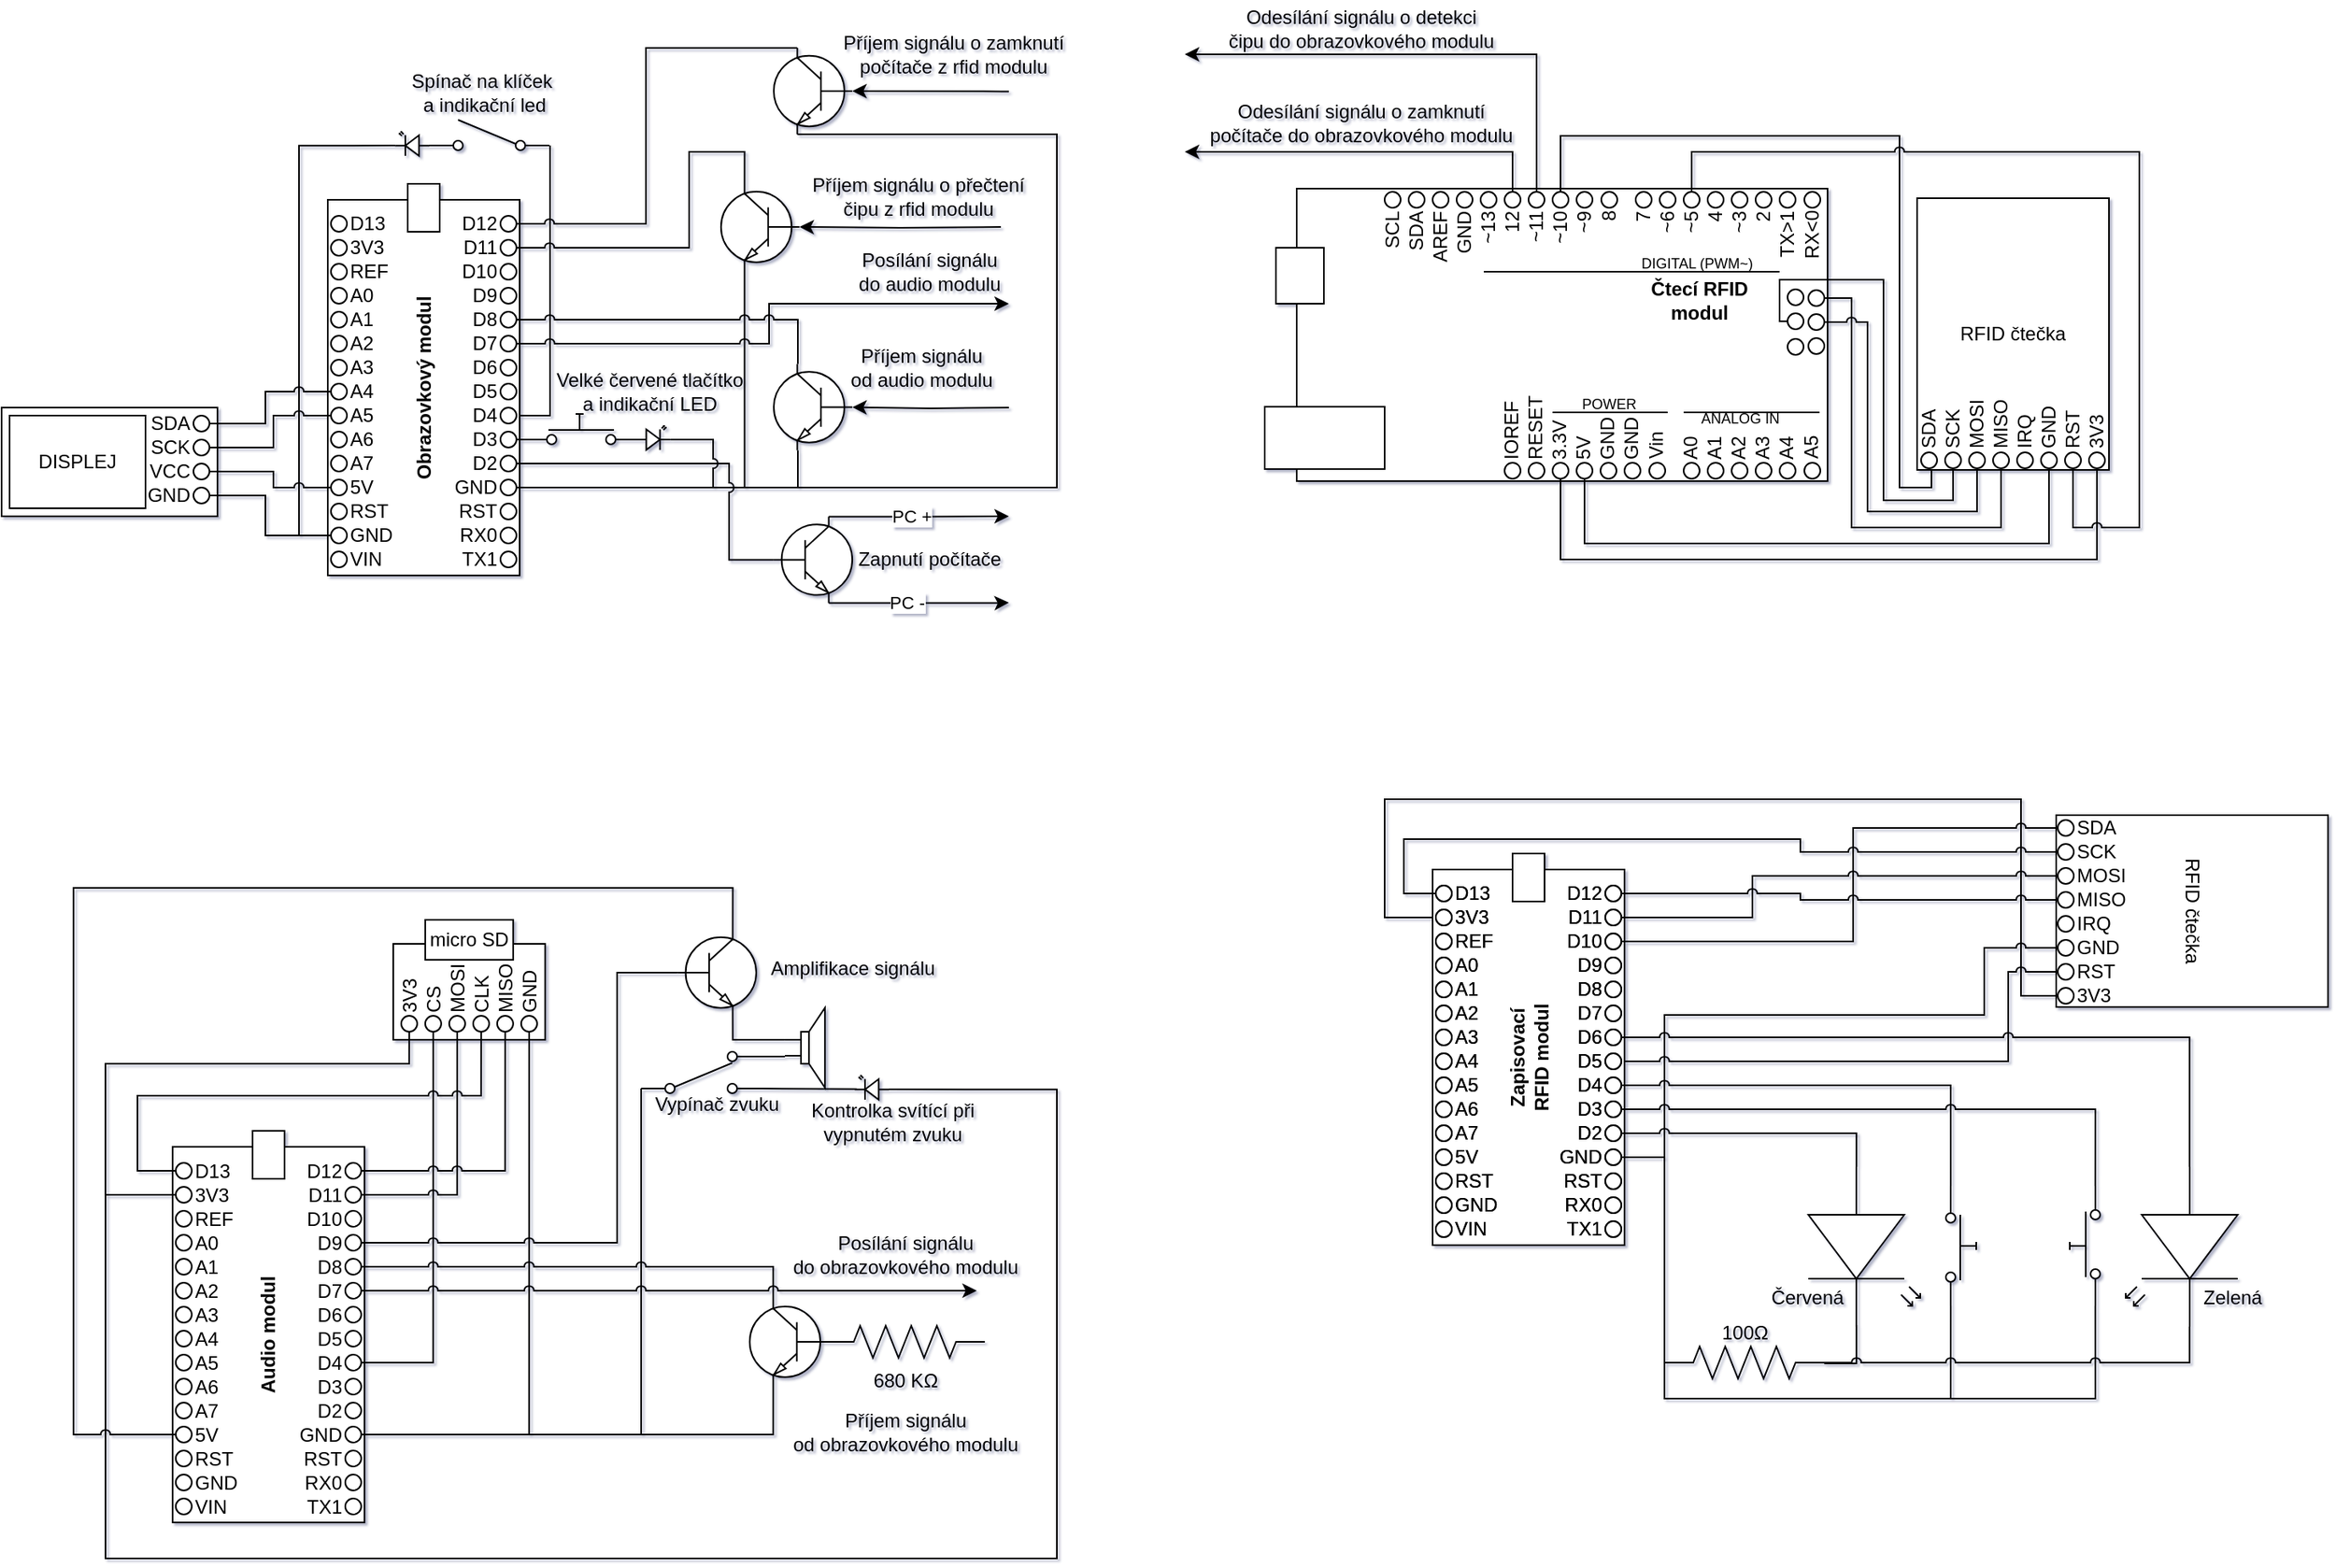 <mxfile version="12.9.13" type="device"><diagram id="M5G73E9ye9uHTvLWU09_" name="Page-1"><mxGraphModel dx="858" dy="18" grid="1" gridSize="5" guides="1" tooltips="1" connect="1" arrows="1" fold="1" page="1" pageScale="1" pageWidth="827" pageHeight="1169" background="#ffffff" math="0" shadow="1"><root><mxCell id="0"/><mxCell id="1" parent="0"/><mxCell id="VceSjW8XnlnZLgoJ_MDs-24" style="edgeStyle=orthogonalEdgeStyle;rounded=0;jumpStyle=arc;orthogonalLoop=1;jettySize=auto;html=1;exitX=1;exitY=0.57;exitDx=0;exitDy=0;exitPerimeter=0;entryX=0;entryY=0.5;entryDx=0;entryDy=0;endArrow=none;endFill=0;" edge="1" parent="1" source="VceSjW8XnlnZLgoJ_MDs-22" target="-SGERGfwGvuziSjDcO0I-49"><mxGeometry relative="1" as="geometry"/></mxCell><mxCell id="VceSjW8XnlnZLgoJ_MDs-19" style="edgeStyle=orthogonalEdgeStyle;rounded=0;jumpStyle=arc;orthogonalLoop=1;jettySize=auto;html=1;endArrow=none;endFill=0;entryX=0;entryY=0.84;entryDx=0;entryDy=0;entryPerimeter=0;" edge="1" parent="1" source="-SGERGfwGvuziSjDcO0I-27" target="VceSjW8XnlnZLgoJ_MDs-21"><mxGeometry relative="1" as="geometry"><mxPoint x="-430" y="125" as="targetPoint"/><Array as="points"><mxPoint x="-432" y="270"/><mxPoint x="-432" y="101"/></Array></mxGeometry></mxCell><mxCell id="VceSjW8XnlnZLgoJ_MDs-8" style="edgeStyle=orthogonalEdgeStyle;rounded=0;orthogonalLoop=1;jettySize=auto;html=1;exitX=0.7;exitY=1;exitDx=0;exitDy=0;exitPerimeter=0;entryX=1;entryY=0.5;entryDx=0;entryDy=0;endArrow=none;endFill=0;" edge="1" parent="1" source="VceSjW8XnlnZLgoJ_MDs-2" target="-SGERGfwGvuziSjDcO0I-31"><mxGeometry relative="1" as="geometry"><Array as="points"><mxPoint x="-310" y="315"/></Array></mxGeometry></mxCell><mxCell id="pW94Vgs5dgdqGxah_avf-138" style="edgeStyle=orthogonalEdgeStyle;rounded=0;jumpStyle=arc;orthogonalLoop=1;jettySize=auto;html=1;entryX=0;entryY=0.5;entryDx=0;entryDy=0;endArrow=none;endFill=0;" parent="1" source="pW94Vgs5dgdqGxah_avf-139" target="pW94Vgs5dgdqGxah_avf-113" edge="1"><mxGeometry relative="1" as="geometry"><Array as="points"><mxPoint x="488" y="633"/><mxPoint x="488" y="510"/><mxPoint x="90" y="510"/><mxPoint x="90" y="584"/></Array></mxGeometry></mxCell><mxCell id="pW94Vgs5dgdqGxah_avf-135" style="edgeStyle=orthogonalEdgeStyle;rounded=0;jumpStyle=arc;orthogonalLoop=1;jettySize=auto;html=1;entryX=1;entryY=0.5;entryDx=0;entryDy=0;endArrow=none;endFill=0;" parent="1" source="pW94Vgs5dgdqGxah_avf-136" target="pW94Vgs5dgdqGxah_avf-108" edge="1"><mxGeometry relative="1" as="geometry"><Array as="points"><mxPoint x="465" y="603"/><mxPoint x="465" y="645"/><mxPoint x="265" y="645"/><mxPoint x="265" y="734"/></Array></mxGeometry></mxCell><mxCell id="pW94Vgs5dgdqGxah_avf-129" style="edgeStyle=orthogonalEdgeStyle;rounded=0;jumpStyle=arc;orthogonalLoop=1;jettySize=auto;html=1;entryX=1;entryY=0.5;entryDx=0;entryDy=0;endArrow=none;endFill=0;" parent="1" source="pW94Vgs5dgdqGxah_avf-130" target="pW94Vgs5dgdqGxah_avf-104" edge="1"><mxGeometry relative="1" as="geometry"><Array as="points"><mxPoint x="480" y="618"/><mxPoint x="480" y="674"/></Array></mxGeometry></mxCell><mxCell id="pW94Vgs5dgdqGxah_avf-67" style="edgeStyle=orthogonalEdgeStyle;rounded=0;orthogonalLoop=1;jettySize=auto;html=1;exitX=0;exitY=0.84;exitDx=0;exitDy=0;exitPerimeter=0;entryX=1;entryY=0.5;entryDx=0;entryDy=0;endArrow=none;endFill=0;jumpStyle=arc;" parent="1" source="pW94Vgs5dgdqGxah_avf-51" target="pW94Vgs5dgdqGxah_avf-24" edge="1"><mxGeometry relative="1" as="geometry"><Array as="points"><mxPoint x="535" y="885"/><mxPoint x="265" y="885"/><mxPoint x="265" y="734"/></Array></mxGeometry></mxCell><mxCell id="pW94Vgs5dgdqGxah_avf-64" style="edgeStyle=orthogonalEdgeStyle;rounded=0;orthogonalLoop=1;jettySize=auto;html=1;entryX=1;entryY=0.5;entryDx=0;entryDy=0;exitX=1;exitY=0.84;exitDx=0;exitDy=0;exitPerimeter=0;endArrow=none;endFill=0;jumpStyle=arc;" parent="1" source="pW94Vgs5dgdqGxah_avf-45" target="pW94Vgs5dgdqGxah_avf-24" edge="1"><mxGeometry relative="1" as="geometry"><mxPoint x="265.0" y="920" as="targetPoint"/><Array as="points"><mxPoint x="444" y="885"/><mxPoint x="265" y="885"/><mxPoint x="265" y="734"/></Array></mxGeometry></mxCell><mxCell id="pW94Vgs5dgdqGxah_avf-43" value="" style="group" parent="1" vertex="1" connectable="0"><mxGeometry x="120" y="544" width="120" height="245" as="geometry"/></mxCell><mxCell id="pW94Vgs5dgdqGxah_avf-10" value="" style="rounded=0;whiteSpace=wrap;html=1;" parent="pW94Vgs5dgdqGxah_avf-43" vertex="1"><mxGeometry y="10" width="120" height="235" as="geometry"/></mxCell><mxCell id="pW94Vgs5dgdqGxah_avf-11" value="D12" style="ellipse;whiteSpace=wrap;html=1;spacingRight=10;spacingLeft=0;align=right;" parent="pW94Vgs5dgdqGxah_avf-43" vertex="1"><mxGeometry x="108" y="20" width="10" height="10" as="geometry"/></mxCell><mxCell id="pW94Vgs5dgdqGxah_avf-12" value="" style="rounded=0;whiteSpace=wrap;html=1;" parent="pW94Vgs5dgdqGxah_avf-43" vertex="1"><mxGeometry x="50" width="20" height="30" as="geometry"/></mxCell><mxCell id="pW94Vgs5dgdqGxah_avf-13" value="D11" style="ellipse;whiteSpace=wrap;html=1;spacingRight=10;spacingLeft=0;align=right;" parent="pW94Vgs5dgdqGxah_avf-43" vertex="1"><mxGeometry x="108" y="35" width="10" height="10" as="geometry"/></mxCell><mxCell id="pW94Vgs5dgdqGxah_avf-14" value="D10" style="ellipse;whiteSpace=wrap;html=1;spacingRight=10;spacingLeft=0;align=right;" parent="pW94Vgs5dgdqGxah_avf-43" vertex="1"><mxGeometry x="108" y="50" width="10" height="10" as="geometry"/></mxCell><mxCell id="pW94Vgs5dgdqGxah_avf-15" value="D9" style="ellipse;whiteSpace=wrap;html=1;spacingRight=10;spacingLeft=0;align=right;" parent="pW94Vgs5dgdqGxah_avf-43" vertex="1"><mxGeometry x="108" y="65" width="10" height="10" as="geometry"/></mxCell><mxCell id="pW94Vgs5dgdqGxah_avf-16" value="D8" style="ellipse;whiteSpace=wrap;html=1;spacingRight=10;spacingLeft=0;align=right;" parent="pW94Vgs5dgdqGxah_avf-43" vertex="1"><mxGeometry x="108" y="80" width="10" height="10" as="geometry"/></mxCell><mxCell id="pW94Vgs5dgdqGxah_avf-17" value="D7" style="ellipse;whiteSpace=wrap;html=1;spacingRight=10;spacingLeft=0;align=right;" parent="pW94Vgs5dgdqGxah_avf-43" vertex="1"><mxGeometry x="108" y="95" width="10" height="10" as="geometry"/></mxCell><mxCell id="pW94Vgs5dgdqGxah_avf-18" value="&lt;span style=&quot;font-family: &amp;#34;helvetica&amp;#34; ; font-size: 12px ; font-style: normal ; letter-spacing: normal ; text-indent: 0px ; text-transform: none ; word-spacing: 0px ; float: none ; display: inline&quot;&gt;Zapisovací RFID modul&lt;br&gt;&lt;/span&gt;" style="text;whiteSpace=wrap;html=1;rotation=-90;align=center;verticalAlign=middle;fontStyle=1" parent="pW94Vgs5dgdqGxah_avf-43" vertex="1"><mxGeometry x="15" y="115" width="90" height="25" as="geometry"/></mxCell><mxCell id="pW94Vgs5dgdqGxah_avf-19" value="D6" style="ellipse;whiteSpace=wrap;html=1;spacingRight=10;spacingLeft=0;align=right;" parent="pW94Vgs5dgdqGxah_avf-43" vertex="1"><mxGeometry x="108" y="110" width="10" height="10" as="geometry"/></mxCell><mxCell id="pW94Vgs5dgdqGxah_avf-20" value="D5" style="ellipse;whiteSpace=wrap;html=1;spacingRight=10;spacingLeft=0;align=right;" parent="pW94Vgs5dgdqGxah_avf-43" vertex="1"><mxGeometry x="108" y="125" width="10" height="10" as="geometry"/></mxCell><mxCell id="pW94Vgs5dgdqGxah_avf-21" value="D4" style="ellipse;whiteSpace=wrap;html=1;spacingRight=10;spacingLeft=0;align=right;" parent="pW94Vgs5dgdqGxah_avf-43" vertex="1"><mxGeometry x="108" y="140" width="10" height="10" as="geometry"/></mxCell><mxCell id="pW94Vgs5dgdqGxah_avf-22" value="D3" style="ellipse;whiteSpace=wrap;html=1;spacingRight=10;spacingLeft=0;align=right;" parent="pW94Vgs5dgdqGxah_avf-43" vertex="1"><mxGeometry x="108" y="155" width="10" height="10" as="geometry"/></mxCell><mxCell id="pW94Vgs5dgdqGxah_avf-23" value="D2" style="ellipse;whiteSpace=wrap;html=1;spacingRight=10;spacingLeft=0;align=right;" parent="pW94Vgs5dgdqGxah_avf-43" vertex="1"><mxGeometry x="108" y="170" width="10" height="10" as="geometry"/></mxCell><mxCell id="pW94Vgs5dgdqGxah_avf-24" value="GND" style="ellipse;whiteSpace=wrap;html=1;spacingRight=10;spacingLeft=0;align=right;" parent="pW94Vgs5dgdqGxah_avf-43" vertex="1"><mxGeometry x="108" y="185" width="10" height="10" as="geometry"/></mxCell><mxCell id="pW94Vgs5dgdqGxah_avf-25" value="RST" style="ellipse;whiteSpace=wrap;html=1;spacingRight=10;spacingLeft=0;align=right;" parent="pW94Vgs5dgdqGxah_avf-43" vertex="1"><mxGeometry x="108" y="200" width="10" height="10" as="geometry"/></mxCell><mxCell id="pW94Vgs5dgdqGxah_avf-26" value="RX0" style="ellipse;whiteSpace=wrap;html=1;spacingRight=10;spacingLeft=0;align=right;" parent="pW94Vgs5dgdqGxah_avf-43" vertex="1"><mxGeometry x="108" y="215" width="10" height="10" as="geometry"/></mxCell><mxCell id="pW94Vgs5dgdqGxah_avf-27" value="TX1" style="ellipse;whiteSpace=wrap;html=1;spacingRight=10;spacingLeft=0;align=right;" parent="pW94Vgs5dgdqGxah_avf-43" vertex="1"><mxGeometry x="108" y="230" width="10" height="10" as="geometry"/></mxCell><mxCell id="pW94Vgs5dgdqGxah_avf-28" value="D13" style="ellipse;whiteSpace=wrap;html=1;spacingRight=0;spacingLeft=10;align=left;" parent="pW94Vgs5dgdqGxah_avf-43" vertex="1"><mxGeometry x="2" y="20" width="10" height="10" as="geometry"/></mxCell><mxCell id="pW94Vgs5dgdqGxah_avf-29" value="3V3" style="ellipse;whiteSpace=wrap;html=1;spacingRight=0;spacingLeft=10;align=left;" parent="pW94Vgs5dgdqGxah_avf-43" vertex="1"><mxGeometry x="2" y="35" width="10" height="10" as="geometry"/></mxCell><mxCell id="pW94Vgs5dgdqGxah_avf-30" value="REF" style="ellipse;whiteSpace=wrap;html=1;spacingRight=0;spacingLeft=10;align=left;" parent="pW94Vgs5dgdqGxah_avf-43" vertex="1"><mxGeometry x="2" y="50" width="10" height="10" as="geometry"/></mxCell><mxCell id="pW94Vgs5dgdqGxah_avf-31" value="A0" style="ellipse;whiteSpace=wrap;html=1;spacingRight=0;spacingLeft=10;align=left;" parent="pW94Vgs5dgdqGxah_avf-43" vertex="1"><mxGeometry x="2" y="65" width="10" height="10" as="geometry"/></mxCell><mxCell id="pW94Vgs5dgdqGxah_avf-32" value="A1" style="ellipse;whiteSpace=wrap;html=1;spacingRight=0;spacingLeft=10;align=left;" parent="pW94Vgs5dgdqGxah_avf-43" vertex="1"><mxGeometry x="2" y="80" width="10" height="10" as="geometry"/></mxCell><mxCell id="pW94Vgs5dgdqGxah_avf-33" value="A2" style="ellipse;whiteSpace=wrap;html=1;spacingRight=0;spacingLeft=10;align=left;" parent="pW94Vgs5dgdqGxah_avf-43" vertex="1"><mxGeometry x="2" y="95" width="10" height="10" as="geometry"/></mxCell><mxCell id="pW94Vgs5dgdqGxah_avf-34" value="A3" style="ellipse;whiteSpace=wrap;html=1;spacingRight=0;spacingLeft=10;align=left;" parent="pW94Vgs5dgdqGxah_avf-43" vertex="1"><mxGeometry x="2" y="110" width="10" height="10" as="geometry"/></mxCell><mxCell id="pW94Vgs5dgdqGxah_avf-35" value="A4" style="ellipse;whiteSpace=wrap;html=1;spacingRight=0;spacingLeft=10;align=left;" parent="pW94Vgs5dgdqGxah_avf-43" vertex="1"><mxGeometry x="2" y="125" width="10" height="10" as="geometry"/></mxCell><mxCell id="pW94Vgs5dgdqGxah_avf-36" value="A5" style="ellipse;whiteSpace=wrap;html=1;spacingRight=0;spacingLeft=10;align=left;" parent="pW94Vgs5dgdqGxah_avf-43" vertex="1"><mxGeometry x="2" y="140" width="10" height="10" as="geometry"/></mxCell><mxCell id="pW94Vgs5dgdqGxah_avf-37" value="A6" style="ellipse;whiteSpace=wrap;html=1;spacingRight=0;spacingLeft=10;align=left;" parent="pW94Vgs5dgdqGxah_avf-43" vertex="1"><mxGeometry x="2" y="155" width="10" height="10" as="geometry"/></mxCell><mxCell id="pW94Vgs5dgdqGxah_avf-38" value="A7" style="ellipse;whiteSpace=wrap;html=1;spacingRight=0;spacingLeft=10;align=left;" parent="pW94Vgs5dgdqGxah_avf-43" vertex="1"><mxGeometry x="2" y="170" width="10" height="10" as="geometry"/></mxCell><mxCell id="pW94Vgs5dgdqGxah_avf-39" value="5V" style="ellipse;whiteSpace=wrap;html=1;spacingRight=0;spacingLeft=10;align=left;" parent="pW94Vgs5dgdqGxah_avf-43" vertex="1"><mxGeometry x="2" y="185" width="10" height="10" as="geometry"/></mxCell><mxCell id="pW94Vgs5dgdqGxah_avf-40" value="RST" style="ellipse;whiteSpace=wrap;html=1;spacingRight=0;spacingLeft=10;align=left;" parent="pW94Vgs5dgdqGxah_avf-43" vertex="1"><mxGeometry x="2" y="200" width="10" height="10" as="geometry"/></mxCell><mxCell id="pW94Vgs5dgdqGxah_avf-41" value="GND" style="ellipse;whiteSpace=wrap;html=1;spacingRight=0;spacingLeft=10;align=left;" parent="pW94Vgs5dgdqGxah_avf-43" vertex="1"><mxGeometry x="2" y="215" width="10" height="10" as="geometry"/></mxCell><mxCell id="pW94Vgs5dgdqGxah_avf-42" value="VIN" style="ellipse;whiteSpace=wrap;html=1;spacingRight=0;spacingLeft=10;align=left;" parent="pW94Vgs5dgdqGxah_avf-43" vertex="1"><mxGeometry x="2" y="230" width="10" height="10" as="geometry"/></mxCell><mxCell id="pW94Vgs5dgdqGxah_avf-142" style="edgeStyle=orthogonalEdgeStyle;rounded=0;orthogonalLoop=1;jettySize=auto;html=1;entryX=1;entryY=0.5;entryDx=0;entryDy=0;jumpStyle=arc;endArrow=none;endFill=0;" parent="1" source="pW94Vgs5dgdqGxah_avf-128" target="pW94Vgs5dgdqGxah_avf-98" edge="1"><mxGeometry relative="1" as="geometry"><Array as="points"><mxPoint x="383" y="528"/><mxPoint x="383" y="599"/></Array></mxGeometry></mxCell><mxCell id="pW94Vgs5dgdqGxah_avf-140" style="edgeStyle=orthogonalEdgeStyle;rounded=0;jumpStyle=arc;orthogonalLoop=1;jettySize=auto;html=1;entryX=1;entryY=0.5;entryDx=0;entryDy=0;endArrow=none;endFill=0;" parent="1" source="pW94Vgs5dgdqGxah_avf-131" target="pW94Vgs5dgdqGxah_avf-97" edge="1"><mxGeometry relative="1" as="geometry"><Array as="points"><mxPoint x="320" y="558"/><mxPoint x="320" y="584"/></Array></mxGeometry></mxCell><mxCell id="MYnF20FKW_U2bORg5c63-1" value="" style="rounded=0;whiteSpace=wrap;html=1;" parent="1" vertex="1"><mxGeometry x="35" y="128" width="332" height="183" as="geometry"/></mxCell><mxCell id="MYnF20FKW_U2bORg5c63-82" style="edgeStyle=orthogonalEdgeStyle;rounded=0;jumpStyle=arc;orthogonalLoop=1;jettySize=auto;html=1;exitX=1;exitY=0.5;exitDx=0;exitDy=0;entryX=0.5;entryY=1;entryDx=0;entryDy=0;endArrow=none;endFill=0;fontSize=9;" parent="1" source="MYnF20FKW_U2bORg5c63-58" target="MYnF20FKW_U2bORg5c63-69" edge="1"><mxGeometry relative="1" as="geometry"><Array as="points"><mxPoint x="382" y="197"/><mxPoint x="382" y="340"/><mxPoint x="476" y="340"/></Array></mxGeometry></mxCell><mxCell id="MYnF20FKW_U2bORg5c63-81" style="edgeStyle=orthogonalEdgeStyle;rounded=0;jumpStyle=arc;orthogonalLoop=1;jettySize=auto;html=1;entryX=0.5;entryY=1;entryDx=0;entryDy=0;endArrow=none;endFill=0;fontSize=9;" parent="1" source="MYnF20FKW_U2bORg5c63-57" target="MYnF20FKW_U2bORg5c63-68" edge="1"><mxGeometry relative="1" as="geometry"><Array as="points"><mxPoint x="392" y="212"/><mxPoint x="392" y="330"/><mxPoint x="461" y="330"/></Array></mxGeometry></mxCell><mxCell id="-SGERGfwGvuziSjDcO0I-184" style="edgeStyle=orthogonalEdgeStyle;rounded=0;jumpStyle=arc;orthogonalLoop=1;jettySize=auto;html=1;entryX=0;entryY=0.885;entryDx=0;entryDy=0;entryPerimeter=0;endArrow=none;endFill=0;" parent="1" source="-SGERGfwGvuziSjDcO0I-131" target="VceSjW8XnlnZLgoJ_MDs-27" edge="1"><mxGeometry relative="1" as="geometry"><Array as="points"><mxPoint x="-375" y="907"/><mxPoint x="-375" y="691"/></Array></mxGeometry></mxCell><mxCell id="-SGERGfwGvuziSjDcO0I-1" value="" style="rounded=0;whiteSpace=wrap;html=1;" parent="1" vertex="1"><mxGeometry x="-571" y="135" width="120" height="235" as="geometry"/></mxCell><mxCell id="VceSjW8XnlnZLgoJ_MDs-10" style="edgeStyle=orthogonalEdgeStyle;rounded=0;jumpStyle=arc;orthogonalLoop=1;jettySize=auto;html=1;entryX=0.7;entryY=0;entryDx=0;entryDy=0;entryPerimeter=0;endArrow=none;endFill=0;" edge="1" parent="1" source="-SGERGfwGvuziSjDcO0I-6" target="VceSjW8XnlnZLgoJ_MDs-5"><mxGeometry relative="1" as="geometry"><Array as="points"><mxPoint x="-372" y="150"/><mxPoint x="-372" y="40"/></Array></mxGeometry></mxCell><mxCell id="-SGERGfwGvuziSjDcO0I-6" value="D12" style="ellipse;whiteSpace=wrap;html=1;spacingRight=10;spacingLeft=0;align=right;" parent="1" vertex="1"><mxGeometry x="-463" y="145" width="10" height="10" as="geometry"/></mxCell><mxCell id="-SGERGfwGvuziSjDcO0I-8" value="" style="rounded=0;whiteSpace=wrap;html=1;" parent="1" vertex="1"><mxGeometry x="-521" y="125" width="20" height="30" as="geometry"/></mxCell><mxCell id="VceSjW8XnlnZLgoJ_MDs-9" style="edgeStyle=orthogonalEdgeStyle;rounded=0;jumpStyle=arc;orthogonalLoop=1;jettySize=auto;html=1;entryX=0.7;entryY=0;entryDx=0;entryDy=0;entryPerimeter=0;endArrow=none;endFill=0;" edge="1" parent="1" source="-SGERGfwGvuziSjDcO0I-14" target="VceSjW8XnlnZLgoJ_MDs-2"><mxGeometry relative="1" as="geometry"><Array as="points"><mxPoint x="-345" y="165"/><mxPoint x="-345" y="105"/><mxPoint x="-310" y="105"/></Array></mxGeometry></mxCell><mxCell id="-SGERGfwGvuziSjDcO0I-14" value="D11" style="ellipse;whiteSpace=wrap;html=1;spacingRight=10;spacingLeft=0;align=right;" parent="1" vertex="1"><mxGeometry x="-463" y="160" width="10" height="10" as="geometry"/></mxCell><mxCell id="-SGERGfwGvuziSjDcO0I-17" value="D10" style="ellipse;whiteSpace=wrap;html=1;spacingRight=10;spacingLeft=0;align=right;" parent="1" vertex="1"><mxGeometry x="-463" y="175" width="10" height="10" as="geometry"/></mxCell><mxCell id="-SGERGfwGvuziSjDcO0I-19" value="D9" style="ellipse;whiteSpace=wrap;html=1;spacingRight=10;spacingLeft=0;align=right;" parent="1" vertex="1"><mxGeometry x="-463" y="190" width="10" height="10" as="geometry"/></mxCell><mxCell id="-SGERGfwGvuziSjDcO0I-22" value="D8" style="ellipse;whiteSpace=wrap;html=1;spacingRight=10;spacingLeft=0;align=right;" parent="1" vertex="1"><mxGeometry x="-463" y="205" width="10" height="10" as="geometry"/></mxCell><mxCell id="TmPEj6h5NXsZNgsRB2su-12" style="edgeStyle=orthogonalEdgeStyle;rounded=0;orthogonalLoop=1;jettySize=auto;html=1;startArrow=none;startFill=0;endArrow=classic;endFill=1;fontSize=14;jumpStyle=arc;" parent="1" source="-SGERGfwGvuziSjDcO0I-23" edge="1"><mxGeometry relative="1" as="geometry"><mxPoint x="-145" y="200" as="targetPoint"/><Array as="points"><mxPoint x="-295" y="225"/><mxPoint x="-295" y="200"/></Array></mxGeometry></mxCell><mxCell id="-SGERGfwGvuziSjDcO0I-23" value="D7" style="ellipse;whiteSpace=wrap;html=1;spacingRight=10;spacingLeft=0;align=right;" parent="1" vertex="1"><mxGeometry x="-463" y="220" width="10" height="10" as="geometry"/></mxCell><mxCell id="-SGERGfwGvuziSjDcO0I-24" value="&lt;span style=&quot;font-family: &amp;#34;helvetica&amp;#34; ; font-size: 12px ; font-style: normal ; letter-spacing: normal ; text-indent: 0px ; text-transform: none ; word-spacing: 0px ; float: none ; display: inline&quot;&gt;Obrazovkový modul&lt;br&gt;&lt;/span&gt;" style="text;whiteSpace=wrap;html=1;rotation=-90;align=center;verticalAlign=middle;fontStyle=1" parent="1" vertex="1"><mxGeometry x="-587" y="240" width="152" height="25" as="geometry"/></mxCell><mxCell id="-SGERGfwGvuziSjDcO0I-25" value="D6" style="ellipse;whiteSpace=wrap;html=1;spacingRight=10;spacingLeft=0;align=right;" parent="1" vertex="1"><mxGeometry x="-463" y="235" width="10" height="10" as="geometry"/></mxCell><mxCell id="-SGERGfwGvuziSjDcO0I-26" value="D5" style="ellipse;whiteSpace=wrap;html=1;spacingRight=10;spacingLeft=0;align=right;" parent="1" vertex="1"><mxGeometry x="-463" y="250" width="10" height="10" as="geometry"/></mxCell><mxCell id="-SGERGfwGvuziSjDcO0I-27" value="D4" style="ellipse;whiteSpace=wrap;html=1;spacingRight=10;spacingLeft=0;align=right;" parent="1" vertex="1"><mxGeometry x="-463" y="265" width="10" height="10" as="geometry"/></mxCell><mxCell id="-SGERGfwGvuziSjDcO0I-85" style="edgeStyle=orthogonalEdgeStyle;rounded=0;orthogonalLoop=1;jettySize=auto;html=1;entryX=0;entryY=0.84;entryDx=0;entryDy=0;entryPerimeter=0;endArrow=none;endFill=0;" parent="1" source="-SGERGfwGvuziSjDcO0I-29" target="-SGERGfwGvuziSjDcO0I-86" edge="1"><mxGeometry relative="1" as="geometry"><mxPoint x="-415" y="258" as="targetPoint"/><Array as="points"><mxPoint x="-451" y="285"/></Array></mxGeometry></mxCell><mxCell id="-SGERGfwGvuziSjDcO0I-29" value="D3" style="ellipse;whiteSpace=wrap;html=1;spacingRight=10;spacingLeft=0;align=right;" parent="1" vertex="1"><mxGeometry x="-463" y="280" width="10" height="10" as="geometry"/></mxCell><mxCell id="-SGERGfwGvuziSjDcO0I-84" style="edgeStyle=orthogonalEdgeStyle;rounded=0;orthogonalLoop=1;jettySize=auto;html=1;entryX=0;entryY=0.5;entryDx=0;entryDy=0;entryPerimeter=0;labelBorderColor=#000000;jumpStyle=arc;endArrow=none;endFill=0;" parent="1" source="-SGERGfwGvuziSjDcO0I-30" target="-SGERGfwGvuziSjDcO0I-77" edge="1"><mxGeometry relative="1" as="geometry"><Array as="points"><mxPoint x="-320" y="300"/><mxPoint x="-320" y="360"/></Array></mxGeometry></mxCell><mxCell id="-SGERGfwGvuziSjDcO0I-30" value="D2" style="ellipse;whiteSpace=wrap;html=1;spacingRight=10;spacingLeft=0;align=right;" parent="1" vertex="1"><mxGeometry x="-463" y="295" width="10" height="10" as="geometry"/></mxCell><mxCell id="-SGERGfwGvuziSjDcO0I-87" style="edgeStyle=orthogonalEdgeStyle;rounded=0;orthogonalLoop=1;jettySize=auto;html=1;entryX=1;entryY=0.84;entryDx=0;entryDy=0;entryPerimeter=0;jumpStyle=arc;endArrow=none;endFill=0;exitX=0;exitY=0.57;exitDx=0;exitDy=0;exitPerimeter=0;" parent="1" source="VceSjW8XnlnZLgoJ_MDs-14" target="-SGERGfwGvuziSjDcO0I-86" edge="1"><mxGeometry relative="1" as="geometry"><Array as="points"><mxPoint x="-370" y="285"/></Array></mxGeometry></mxCell><mxCell id="-SGERGfwGvuziSjDcO0I-31" value="GND" style="ellipse;whiteSpace=wrap;html=1;spacingRight=10;spacingLeft=0;align=right;" parent="1" vertex="1"><mxGeometry x="-463" y="310" width="10" height="10" as="geometry"/></mxCell><mxCell id="-SGERGfwGvuziSjDcO0I-32" value="RST" style="ellipse;whiteSpace=wrap;html=1;spacingRight=10;spacingLeft=0;align=right;" parent="1" vertex="1"><mxGeometry x="-463" y="325" width="10" height="10" as="geometry"/></mxCell><mxCell id="-SGERGfwGvuziSjDcO0I-33" value="RX0" style="ellipse;whiteSpace=wrap;html=1;spacingRight=10;spacingLeft=0;align=right;" parent="1" vertex="1"><mxGeometry x="-463" y="340" width="10" height="10" as="geometry"/></mxCell><mxCell id="-SGERGfwGvuziSjDcO0I-34" value="TX1" style="ellipse;whiteSpace=wrap;html=1;spacingRight=10;spacingLeft=0;align=right;" parent="1" vertex="1"><mxGeometry x="-463" y="355" width="10" height="10" as="geometry"/></mxCell><mxCell id="-SGERGfwGvuziSjDcO0I-35" value="D13" style="ellipse;whiteSpace=wrap;html=1;spacingRight=0;spacingLeft=10;align=left;" parent="1" vertex="1"><mxGeometry x="-569" y="145" width="10" height="10" as="geometry"/></mxCell><mxCell id="-SGERGfwGvuziSjDcO0I-37" value="3V3" style="ellipse;whiteSpace=wrap;html=1;spacingRight=0;spacingLeft=10;align=left;" parent="1" vertex="1"><mxGeometry x="-569" y="160" width="10" height="10" as="geometry"/></mxCell><mxCell id="-SGERGfwGvuziSjDcO0I-38" value="REF" style="ellipse;whiteSpace=wrap;html=1;spacingRight=0;spacingLeft=10;align=left;" parent="1" vertex="1"><mxGeometry x="-569" y="175" width="10" height="10" as="geometry"/></mxCell><mxCell id="-SGERGfwGvuziSjDcO0I-39" value="A0" style="ellipse;whiteSpace=wrap;html=1;spacingRight=0;spacingLeft=10;align=left;" parent="1" vertex="1"><mxGeometry x="-569" y="190" width="10" height="10" as="geometry"/></mxCell><mxCell id="-SGERGfwGvuziSjDcO0I-40" value="A1" style="ellipse;whiteSpace=wrap;html=1;spacingRight=0;spacingLeft=10;align=left;" parent="1" vertex="1"><mxGeometry x="-569" y="205" width="10" height="10" as="geometry"/></mxCell><mxCell id="-SGERGfwGvuziSjDcO0I-41" value="A2" style="ellipse;whiteSpace=wrap;html=1;spacingRight=0;spacingLeft=10;align=left;" parent="1" vertex="1"><mxGeometry x="-569" y="220" width="10" height="10" as="geometry"/></mxCell><mxCell id="-SGERGfwGvuziSjDcO0I-42" value="A3" style="ellipse;whiteSpace=wrap;html=1;spacingRight=0;spacingLeft=10;align=left;" parent="1" vertex="1"><mxGeometry x="-569" y="235" width="10" height="10" as="geometry"/></mxCell><mxCell id="-SGERGfwGvuziSjDcO0I-43" value="A4" style="ellipse;whiteSpace=wrap;html=1;spacingRight=0;spacingLeft=10;align=left;" parent="1" vertex="1"><mxGeometry x="-569" y="250" width="10" height="10" as="geometry"/></mxCell><mxCell id="-SGERGfwGvuziSjDcO0I-44" value="A5" style="ellipse;whiteSpace=wrap;html=1;spacingRight=0;spacingLeft=10;align=left;" parent="1" vertex="1"><mxGeometry x="-569" y="265" width="10" height="10" as="geometry"/></mxCell><mxCell id="-SGERGfwGvuziSjDcO0I-45" value="A6" style="ellipse;whiteSpace=wrap;html=1;spacingRight=0;spacingLeft=10;align=left;" parent="1" vertex="1"><mxGeometry x="-569" y="280" width="10" height="10" as="geometry"/></mxCell><mxCell id="-SGERGfwGvuziSjDcO0I-46" value="A7" style="ellipse;whiteSpace=wrap;html=1;spacingRight=0;spacingLeft=10;align=left;" parent="1" vertex="1"><mxGeometry x="-569" y="295" width="10" height="10" as="geometry"/></mxCell><mxCell id="-SGERGfwGvuziSjDcO0I-47" value="5V" style="ellipse;whiteSpace=wrap;html=1;spacingRight=0;spacingLeft=10;align=left;" parent="1" vertex="1"><mxGeometry x="-569" y="310" width="10" height="10" as="geometry"/></mxCell><mxCell id="-SGERGfwGvuziSjDcO0I-48" value="RST" style="ellipse;whiteSpace=wrap;html=1;spacingRight=0;spacingLeft=10;align=left;" parent="1" vertex="1"><mxGeometry x="-569" y="325" width="10" height="10" as="geometry"/></mxCell><mxCell id="-SGERGfwGvuziSjDcO0I-159" style="edgeStyle=orthogonalEdgeStyle;rounded=0;jumpStyle=none;orthogonalLoop=1;jettySize=auto;html=1;entryX=0.7;entryY=1;entryDx=0;entryDy=0;entryPerimeter=0;exitX=1;exitY=0.5;exitDx=0;exitDy=0;endArrow=none;endFill=0;" parent="1" source="-SGERGfwGvuziSjDcO0I-31" target="-SGERGfwGvuziSjDcO0I-156" edge="1"><mxGeometry relative="1" as="geometry"><Array as="points"><mxPoint x="-277" y="315"/><mxPoint x="-277" y="292"/></Array></mxGeometry></mxCell><mxCell id="-SGERGfwGvuziSjDcO0I-49" value="GND" style="ellipse;whiteSpace=wrap;html=1;spacingRight=0;spacingLeft=10;align=left;" parent="1" vertex="1"><mxGeometry x="-569" y="340" width="10" height="10" as="geometry"/></mxCell><mxCell id="-SGERGfwGvuziSjDcO0I-50" value="VIN" style="ellipse;whiteSpace=wrap;html=1;spacingRight=0;spacingLeft=10;align=left;" parent="1" vertex="1"><mxGeometry x="-569" y="355" width="10" height="10" as="geometry"/></mxCell><mxCell id="-SGERGfwGvuziSjDcO0I-52" value="" style="rounded=0;whiteSpace=wrap;html=1;align=left;" parent="1" vertex="1"><mxGeometry x="-775" y="265" width="135" height="68" as="geometry"/></mxCell><mxCell id="-SGERGfwGvuziSjDcO0I-53" value="DISPLEJ" style="rounded=0;whiteSpace=wrap;html=1;align=center;horizontal=1;" parent="1" vertex="1"><mxGeometry x="-770" y="270" width="85" height="58" as="geometry"/></mxCell><mxCell id="-SGERGfwGvuziSjDcO0I-54" value="SDA" style="ellipse;whiteSpace=wrap;html=1;spacingRight=10;spacingLeft=0;align=right;direction=west;horizontal=1;" parent="1" vertex="1"><mxGeometry x="-655" y="270" width="10" height="10" as="geometry"/></mxCell><mxCell id="-SGERGfwGvuziSjDcO0I-56" value="SCK" style="ellipse;whiteSpace=wrap;html=1;spacingRight=10;spacingLeft=0;align=right;horizontal=1;direction=west;" parent="1" vertex="1"><mxGeometry x="-655" y="285" width="10" height="10" as="geometry"/></mxCell><mxCell id="-SGERGfwGvuziSjDcO0I-57" value="VCC" style="ellipse;whiteSpace=wrap;html=1;spacingRight=10;spacingLeft=0;align=right;horizontal=1;direction=west;" parent="1" vertex="1"><mxGeometry x="-655" y="300" width="10" height="10" as="geometry"/></mxCell><mxCell id="-SGERGfwGvuziSjDcO0I-58" value="GND" style="ellipse;whiteSpace=wrap;html=1;spacingRight=10;spacingLeft=0;align=right;horizontal=1;direction=west;" parent="1" vertex="1"><mxGeometry x="-655" y="315" width="10" height="10" as="geometry"/></mxCell><mxCell id="-SGERGfwGvuziSjDcO0I-63" style="edgeStyle=orthogonalEdgeStyle;rounded=0;orthogonalLoop=1;jettySize=auto;html=1;entryX=0;entryY=0.5;entryDx=0;entryDy=0;jumpStyle=arc;endArrow=none;endFill=0;" parent="1" source="-SGERGfwGvuziSjDcO0I-43" target="-SGERGfwGvuziSjDcO0I-54" edge="1"><mxGeometry relative="1" as="geometry"><Array as="points"><mxPoint x="-610" y="255"/><mxPoint x="-610" y="275"/></Array></mxGeometry></mxCell><mxCell id="-SGERGfwGvuziSjDcO0I-64" style="edgeStyle=orthogonalEdgeStyle;rounded=0;orthogonalLoop=1;jettySize=auto;html=1;entryX=0;entryY=0.5;entryDx=0;entryDy=0;jumpStyle=arc;endArrow=none;endFill=0;" parent="1" source="-SGERGfwGvuziSjDcO0I-44" target="-SGERGfwGvuziSjDcO0I-56" edge="1"><mxGeometry relative="1" as="geometry"><Array as="points"><mxPoint x="-605" y="270"/><mxPoint x="-605" y="290"/></Array></mxGeometry></mxCell><mxCell id="-SGERGfwGvuziSjDcO0I-65" style="edgeStyle=orthogonalEdgeStyle;rounded=0;orthogonalLoop=1;jettySize=auto;html=1;entryX=0;entryY=0.5;entryDx=0;entryDy=0;jumpStyle=arc;endArrow=none;endFill=0;" parent="1" source="-SGERGfwGvuziSjDcO0I-47" target="-SGERGfwGvuziSjDcO0I-57" edge="1"><mxGeometry relative="1" as="geometry"><Array as="points"><mxPoint x="-605" y="315"/><mxPoint x="-605" y="305"/></Array></mxGeometry></mxCell><mxCell id="-SGERGfwGvuziSjDcO0I-66" style="edgeStyle=orthogonalEdgeStyle;rounded=0;orthogonalLoop=1;jettySize=auto;html=1;exitX=0;exitY=0.5;exitDx=0;exitDy=0;entryX=0;entryY=0.5;entryDx=0;entryDy=0;jumpStyle=arc;endArrow=none;endFill=0;" parent="1" source="-SGERGfwGvuziSjDcO0I-49" target="-SGERGfwGvuziSjDcO0I-58" edge="1"><mxGeometry relative="1" as="geometry"><Array as="points"><mxPoint x="-610" y="345"/><mxPoint x="-610" y="320"/></Array></mxGeometry></mxCell><mxCell id="-SGERGfwGvuziSjDcO0I-86" value="" style="pointerEvents=1;verticalLabelPosition=bottom;shadow=0;dashed=0;align=center;html=1;verticalAlign=top;shape=mxgraph.electrical.electro-mechanical.push_switch_no;" parent="1" vertex="1"><mxGeometry x="-451" y="269" width="75" height="19" as="geometry"/></mxCell><mxCell id="-SGERGfwGvuziSjDcO0I-88" value="Velké červené tlačítko&lt;br&gt;a indikační LED" style="text;html=1;align=center;verticalAlign=middle;resizable=0;points=[];autosize=1;" parent="1" vertex="1"><mxGeometry x="-435.06" y="237.5" width="130" height="35" as="geometry"/></mxCell><mxCell id="-SGERGfwGvuziSjDcO0I-117" value="" style="rounded=0;whiteSpace=wrap;html=1;" parent="1" vertex="1"><mxGeometry x="-668.06" y="727.5" width="120" height="235" as="geometry"/></mxCell><mxCell id="-SGERGfwGvuziSjDcO0I-118" value="D12" style="ellipse;whiteSpace=wrap;html=1;spacingRight=10;spacingLeft=0;align=right;" parent="1" vertex="1"><mxGeometry x="-560.06" y="737.5" width="10" height="10" as="geometry"/></mxCell><mxCell id="-SGERGfwGvuziSjDcO0I-119" value="" style="rounded=0;whiteSpace=wrap;html=1;" parent="1" vertex="1"><mxGeometry x="-618.06" y="717.5" width="20" height="30" as="geometry"/></mxCell><mxCell id="-SGERGfwGvuziSjDcO0I-120" value="D11" style="ellipse;whiteSpace=wrap;html=1;spacingRight=10;spacingLeft=0;align=right;" parent="1" vertex="1"><mxGeometry x="-560.06" y="752.5" width="10" height="10" as="geometry"/></mxCell><mxCell id="-SGERGfwGvuziSjDcO0I-121" value="D10" style="ellipse;whiteSpace=wrap;html=1;spacingRight=10;spacingLeft=0;align=right;" parent="1" vertex="1"><mxGeometry x="-560.06" y="767.5" width="10" height="10" as="geometry"/></mxCell><mxCell id="-SGERGfwGvuziSjDcO0I-122" value="D9" style="ellipse;whiteSpace=wrap;html=1;spacingRight=10;spacingLeft=0;align=right;" parent="1" vertex="1"><mxGeometry x="-560.06" y="782.5" width="10" height="10" as="geometry"/></mxCell><mxCell id="-SGERGfwGvuziSjDcO0I-123" value="D8" style="ellipse;whiteSpace=wrap;html=1;spacingRight=10;spacingLeft=0;align=right;" parent="1" vertex="1"><mxGeometry x="-560.06" y="797.5" width="10" height="10" as="geometry"/></mxCell><mxCell id="-SGERGfwGvuziSjDcO0I-124" value="D7" style="ellipse;whiteSpace=wrap;html=1;spacingRight=10;spacingLeft=0;align=right;" parent="1" vertex="1"><mxGeometry x="-560.06" y="812.5" width="10" height="10" as="geometry"/></mxCell><mxCell id="-SGERGfwGvuziSjDcO0I-125" value="&lt;span style=&quot;font-family: &amp;#34;helvetica&amp;#34; ; font-size: 12px ; font-style: normal ; letter-spacing: normal ; text-indent: 0px ; text-transform: none ; word-spacing: 0px ; float: none ; display: inline&quot;&gt;Audio modul&lt;br&gt;&lt;/span&gt;" style="text;whiteSpace=wrap;html=1;rotation=-90;align=center;verticalAlign=middle;fontStyle=1" parent="1" vertex="1"><mxGeometry x="-653.06" y="832.5" width="90" height="25" as="geometry"/></mxCell><mxCell id="-SGERGfwGvuziSjDcO0I-126" value="D6" style="ellipse;whiteSpace=wrap;html=1;spacingRight=10;spacingLeft=0;align=right;" parent="1" vertex="1"><mxGeometry x="-560.06" y="827.5" width="10" height="10" as="geometry"/></mxCell><mxCell id="-SGERGfwGvuziSjDcO0I-127" value="D5" style="ellipse;whiteSpace=wrap;html=1;spacingRight=10;spacingLeft=0;align=right;" parent="1" vertex="1"><mxGeometry x="-560.06" y="842.5" width="10" height="10" as="geometry"/></mxCell><mxCell id="-SGERGfwGvuziSjDcO0I-128" value="D4" style="ellipse;whiteSpace=wrap;html=1;spacingRight=10;spacingLeft=0;align=right;" parent="1" vertex="1"><mxGeometry x="-560.06" y="857.5" width="10" height="10" as="geometry"/></mxCell><mxCell id="-SGERGfwGvuziSjDcO0I-129" value="D3" style="ellipse;whiteSpace=wrap;html=1;spacingRight=10;spacingLeft=0;align=right;" parent="1" vertex="1"><mxGeometry x="-560.06" y="872.5" width="10" height="10" as="geometry"/></mxCell><mxCell id="-SGERGfwGvuziSjDcO0I-130" value="D2" style="ellipse;whiteSpace=wrap;html=1;spacingRight=10;spacingLeft=0;align=right;" parent="1" vertex="1"><mxGeometry x="-560.06" y="887.5" width="10" height="10" as="geometry"/></mxCell><mxCell id="-SGERGfwGvuziSjDcO0I-131" value="GND" style="ellipse;whiteSpace=wrap;html=1;spacingRight=10;spacingLeft=0;align=right;" parent="1" vertex="1"><mxGeometry x="-560.06" y="902.5" width="10" height="10" as="geometry"/></mxCell><mxCell id="-SGERGfwGvuziSjDcO0I-132" value="RST" style="ellipse;whiteSpace=wrap;html=1;spacingRight=10;spacingLeft=0;align=right;" parent="1" vertex="1"><mxGeometry x="-560.06" y="917.5" width="10" height="10" as="geometry"/></mxCell><mxCell id="-SGERGfwGvuziSjDcO0I-133" value="RX0" style="ellipse;whiteSpace=wrap;html=1;spacingRight=10;spacingLeft=0;align=right;" parent="1" vertex="1"><mxGeometry x="-560.06" y="932.5" width="10" height="10" as="geometry"/></mxCell><mxCell id="-SGERGfwGvuziSjDcO0I-134" value="TX1" style="ellipse;whiteSpace=wrap;html=1;spacingRight=10;spacingLeft=0;align=right;" parent="1" vertex="1"><mxGeometry x="-560.06" y="947.5" width="10" height="10" as="geometry"/></mxCell><mxCell id="-SGERGfwGvuziSjDcO0I-135" value="D13" style="ellipse;whiteSpace=wrap;html=1;spacingRight=0;spacingLeft=10;align=left;" parent="1" vertex="1"><mxGeometry x="-666.06" y="737.5" width="10" height="10" as="geometry"/></mxCell><mxCell id="VceSjW8XnlnZLgoJ_MDs-30" style="edgeStyle=orthogonalEdgeStyle;rounded=0;jumpStyle=arc;orthogonalLoop=1;jettySize=auto;html=1;endArrow=none;endFill=0;entryX=0;entryY=0.57;entryDx=0;entryDy=0;entryPerimeter=0;" edge="1" parent="1" source="-SGERGfwGvuziSjDcO0I-136" target="VceSjW8XnlnZLgoJ_MDs-32"><mxGeometry relative="1" as="geometry"><mxPoint x="-250" y="995" as="targetPoint"/><Array as="points"><mxPoint x="-710" y="758"/><mxPoint x="-710" y="985"/><mxPoint x="-115" y="985"/><mxPoint x="-115" y="691"/></Array></mxGeometry></mxCell><mxCell id="-SGERGfwGvuziSjDcO0I-136" value="3V3" style="ellipse;whiteSpace=wrap;html=1;spacingRight=0;spacingLeft=10;align=left;" parent="1" vertex="1"><mxGeometry x="-666.06" y="752.5" width="10" height="10" as="geometry"/></mxCell><mxCell id="-SGERGfwGvuziSjDcO0I-137" value="REF" style="ellipse;whiteSpace=wrap;html=1;spacingRight=0;spacingLeft=10;align=left;" parent="1" vertex="1"><mxGeometry x="-666.06" y="767.5" width="10" height="10" as="geometry"/></mxCell><mxCell id="-SGERGfwGvuziSjDcO0I-138" value="A0" style="ellipse;whiteSpace=wrap;html=1;spacingRight=0;spacingLeft=10;align=left;" parent="1" vertex="1"><mxGeometry x="-666.06" y="782.5" width="10" height="10" as="geometry"/></mxCell><mxCell id="-SGERGfwGvuziSjDcO0I-139" value="A1" style="ellipse;whiteSpace=wrap;html=1;spacingRight=0;spacingLeft=10;align=left;" parent="1" vertex="1"><mxGeometry x="-666.06" y="797.5" width="10" height="10" as="geometry"/></mxCell><mxCell id="-SGERGfwGvuziSjDcO0I-140" value="A2" style="ellipse;whiteSpace=wrap;html=1;spacingRight=0;spacingLeft=10;align=left;" parent="1" vertex="1"><mxGeometry x="-666.06" y="812.5" width="10" height="10" as="geometry"/></mxCell><mxCell id="-SGERGfwGvuziSjDcO0I-141" value="A3" style="ellipse;whiteSpace=wrap;html=1;spacingRight=0;spacingLeft=10;align=left;" parent="1" vertex="1"><mxGeometry x="-666.06" y="827.5" width="10" height="10" as="geometry"/></mxCell><mxCell id="-SGERGfwGvuziSjDcO0I-142" value="A4" style="ellipse;whiteSpace=wrap;html=1;spacingRight=0;spacingLeft=10;align=left;" parent="1" vertex="1"><mxGeometry x="-666.06" y="842.5" width="10" height="10" as="geometry"/></mxCell><mxCell id="-SGERGfwGvuziSjDcO0I-143" value="A5" style="ellipse;whiteSpace=wrap;html=1;spacingRight=0;spacingLeft=10;align=left;" parent="1" vertex="1"><mxGeometry x="-666.06" y="857.5" width="10" height="10" as="geometry"/></mxCell><mxCell id="-SGERGfwGvuziSjDcO0I-144" value="A6" style="ellipse;whiteSpace=wrap;html=1;spacingRight=0;spacingLeft=10;align=left;" parent="1" vertex="1"><mxGeometry x="-666.06" y="872.5" width="10" height="10" as="geometry"/></mxCell><mxCell id="-SGERGfwGvuziSjDcO0I-145" value="A7" style="ellipse;whiteSpace=wrap;html=1;spacingRight=0;spacingLeft=10;align=left;" parent="1" vertex="1"><mxGeometry x="-666.06" y="887.5" width="10" height="10" as="geometry"/></mxCell><mxCell id="-SGERGfwGvuziSjDcO0I-178" style="edgeStyle=orthogonalEdgeStyle;rounded=0;jumpStyle=arc;orthogonalLoop=1;jettySize=auto;html=1;entryX=0.7;entryY=0;entryDx=0;entryDy=0;entryPerimeter=0;endArrow=none;endFill=0;" parent="1" source="-SGERGfwGvuziSjDcO0I-146" target="-SGERGfwGvuziSjDcO0I-176" edge="1"><mxGeometry relative="1" as="geometry"><Array as="points"><mxPoint x="-730.06" y="907.5"/><mxPoint x="-730.06" y="565.5"/><mxPoint x="-318.06" y="565.5"/></Array></mxGeometry></mxCell><mxCell id="-SGERGfwGvuziSjDcO0I-146" value="5V" style="ellipse;whiteSpace=wrap;html=1;spacingRight=0;spacingLeft=10;align=left;" parent="1" vertex="1"><mxGeometry x="-666.06" y="902.5" width="10" height="10" as="geometry"/></mxCell><mxCell id="-SGERGfwGvuziSjDcO0I-147" value="RST" style="ellipse;whiteSpace=wrap;html=1;spacingRight=0;spacingLeft=10;align=left;" parent="1" vertex="1"><mxGeometry x="-666.06" y="917.5" width="10" height="10" as="geometry"/></mxCell><mxCell id="-SGERGfwGvuziSjDcO0I-148" value="GND" style="ellipse;whiteSpace=wrap;html=1;spacingRight=0;spacingLeft=10;align=left;" parent="1" vertex="1"><mxGeometry x="-666.06" y="932.5" width="10" height="10" as="geometry"/></mxCell><mxCell id="-SGERGfwGvuziSjDcO0I-149" value="VIN" style="ellipse;whiteSpace=wrap;html=1;spacingRight=0;spacingLeft=10;align=left;" parent="1" vertex="1"><mxGeometry x="-666.06" y="947.5" width="10" height="10" as="geometry"/></mxCell><mxCell id="-SGERGfwGvuziSjDcO0I-151" value="" style="verticalLabelPosition=bottom;shadow=0;dashed=0;align=center;html=1;verticalAlign=top;shape=mxgraph.electrical.transistors.npn_transistor_1;flipH=1;" parent="1" vertex="1"><mxGeometry x="-330.06" y="822.5" width="95" height="54" as="geometry"/></mxCell><mxCell id="-SGERGfwGvuziSjDcO0I-153" value="Příjem signálu&lt;br&gt;od obrazovkového modulu" style="text;html=1;align=center;verticalAlign=middle;resizable=0;points=[];autosize=1;" parent="1" vertex="1"><mxGeometry x="-287.56" y="883.5" width="155" height="44" as="geometry"/></mxCell><mxCell id="TmPEj6h5NXsZNgsRB2su-5" style="edgeStyle=orthogonalEdgeStyle;rounded=0;orthogonalLoop=1;jettySize=auto;html=1;entryX=0;entryY=0.5;entryDx=0;entryDy=0;entryPerimeter=0;endArrow=classic;endFill=1;" parent="1" target="-SGERGfwGvuziSjDcO0I-156" edge="1"><mxGeometry relative="1" as="geometry"><mxPoint x="-145" y="265" as="sourcePoint"/></mxGeometry></mxCell><mxCell id="-SGERGfwGvuziSjDcO0I-156" value="" style="verticalLabelPosition=bottom;shadow=0;dashed=0;align=center;html=1;verticalAlign=top;shape=mxgraph.electrical.transistors.npn_transistor_1;flipH=1;flipV=0;" parent="1" vertex="1"><mxGeometry x="-315" y="237.76" width="95" height="54" as="geometry"/></mxCell><mxCell id="-SGERGfwGvuziSjDcO0I-157" style="edgeStyle=orthogonalEdgeStyle;rounded=0;jumpStyle=arc;orthogonalLoop=1;jettySize=auto;html=1;entryX=0.7;entryY=0;entryDx=0;entryDy=0;entryPerimeter=0;endArrow=none;endFill=0;" parent="1" source="-SGERGfwGvuziSjDcO0I-22" target="-SGERGfwGvuziSjDcO0I-156" edge="1"><mxGeometry relative="1" as="geometry"><Array as="points"><mxPoint x="-277" y="210"/><mxPoint x="-277" y="238"/></Array></mxGeometry></mxCell><mxCell id="-SGERGfwGvuziSjDcO0I-158" value="Příjem signálu&lt;br&gt;od audio modulu" style="text;html=1;align=center;verticalAlign=middle;resizable=0;points=[];autosize=1;" parent="1" vertex="1"><mxGeometry x="-250" y="222.76" width="100" height="35" as="geometry"/></mxCell><mxCell id="-SGERGfwGvuziSjDcO0I-162" value="" style="rounded=0;whiteSpace=wrap;html=1;align=left;" parent="1" vertex="1"><mxGeometry x="-530.06" y="600.5" width="95" height="60" as="geometry"/></mxCell><mxCell id="-SGERGfwGvuziSjDcO0I-163" value="micro SD" style="rounded=0;whiteSpace=wrap;html=1;align=center;" parent="1" vertex="1"><mxGeometry x="-510.06" y="585.5" width="55" height="25" as="geometry"/></mxCell><mxCell id="-SGERGfwGvuziSjDcO0I-164" value="3V3&lt;br&gt;" style="ellipse;whiteSpace=wrap;html=1;spacingRight=0;spacingLeft=10;align=left;rotation=-90;" parent="1" vertex="1"><mxGeometry x="-525.06" y="645.5" width="10" height="10" as="geometry"/></mxCell><mxCell id="-SGERGfwGvuziSjDcO0I-165" value="CS" style="ellipse;whiteSpace=wrap;html=1;spacingRight=0;spacingLeft=10;align=left;rotation=-90;" parent="1" vertex="1"><mxGeometry x="-510.06" y="645.5" width="10" height="10" as="geometry"/></mxCell><mxCell id="-SGERGfwGvuziSjDcO0I-166" value="MOSI" style="ellipse;whiteSpace=wrap;html=1;spacingRight=0;spacingLeft=10;align=left;rotation=-90;" parent="1" vertex="1"><mxGeometry x="-495.06" y="645.5" width="10" height="10" as="geometry"/></mxCell><mxCell id="-SGERGfwGvuziSjDcO0I-167" value="CLK" style="ellipse;whiteSpace=wrap;html=1;spacingRight=0;spacingLeft=10;align=left;rotation=-90;" parent="1" vertex="1"><mxGeometry x="-480.06" y="645.5" width="10" height="10" as="geometry"/></mxCell><mxCell id="-SGERGfwGvuziSjDcO0I-168" value="MISO" style="ellipse;whiteSpace=wrap;html=1;spacingRight=0;spacingLeft=10;align=left;rotation=-90;" parent="1" vertex="1"><mxGeometry x="-465.06" y="645.5" width="10" height="10" as="geometry"/></mxCell><mxCell id="-SGERGfwGvuziSjDcO0I-169" value="GND" style="ellipse;whiteSpace=wrap;html=1;spacingRight=0;spacingLeft=10;align=left;rotation=-90;" parent="1" vertex="1"><mxGeometry x="-450.06" y="645.5" width="10" height="10" as="geometry"/></mxCell><mxCell id="-SGERGfwGvuziSjDcO0I-174" style="edgeStyle=orthogonalEdgeStyle;rounded=0;jumpStyle=arc;orthogonalLoop=1;jettySize=auto;html=1;entryX=0;entryY=0.5;entryDx=0;entryDy=0;endArrow=none;endFill=0;" parent="1" source="-SGERGfwGvuziSjDcO0I-128" target="-SGERGfwGvuziSjDcO0I-165" edge="1"><mxGeometry relative="1" as="geometry"><Array as="points"><mxPoint x="-505.06" y="862.5"/></Array></mxGeometry></mxCell><mxCell id="-SGERGfwGvuziSjDcO0I-173" style="edgeStyle=orthogonalEdgeStyle;rounded=0;jumpStyle=arc;orthogonalLoop=1;jettySize=auto;html=1;entryX=0;entryY=0.5;entryDx=0;entryDy=0;endArrow=none;endFill=0;" parent="1" source="-SGERGfwGvuziSjDcO0I-120" target="-SGERGfwGvuziSjDcO0I-166" edge="1"><mxGeometry relative="1" as="geometry"><Array as="points"><mxPoint x="-490.06" y="757.5"/></Array></mxGeometry></mxCell><mxCell id="-SGERGfwGvuziSjDcO0I-172" style="edgeStyle=orthogonalEdgeStyle;rounded=0;jumpStyle=arc;orthogonalLoop=1;jettySize=auto;html=1;entryX=0;entryY=0.5;entryDx=0;entryDy=0;endArrow=none;endFill=0;" parent="1" source="-SGERGfwGvuziSjDcO0I-135" target="-SGERGfwGvuziSjDcO0I-167" edge="1"><mxGeometry relative="1" as="geometry"><Array as="points"><mxPoint x="-690.06" y="742.5"/><mxPoint x="-690.06" y="695.5"/><mxPoint x="-475.06" y="695.5"/></Array></mxGeometry></mxCell><mxCell id="-SGERGfwGvuziSjDcO0I-171" style="edgeStyle=orthogonalEdgeStyle;rounded=0;jumpStyle=arc;orthogonalLoop=1;jettySize=auto;html=1;entryX=0;entryY=0.5;entryDx=0;entryDy=0;endArrow=none;endFill=0;" parent="1" source="-SGERGfwGvuziSjDcO0I-118" target="-SGERGfwGvuziSjDcO0I-168" edge="1"><mxGeometry relative="1" as="geometry"><Array as="points"><mxPoint x="-460.06" y="742.5"/></Array></mxGeometry></mxCell><mxCell id="-SGERGfwGvuziSjDcO0I-175" style="edgeStyle=orthogonalEdgeStyle;rounded=0;jumpStyle=arc;orthogonalLoop=1;jettySize=auto;html=1;entryX=0;entryY=0.5;entryDx=0;entryDy=0;endArrow=none;endFill=0;" parent="1" source="-SGERGfwGvuziSjDcO0I-136" target="-SGERGfwGvuziSjDcO0I-164" edge="1"><mxGeometry relative="1" as="geometry"><Array as="points"><mxPoint x="-710.06" y="757.5"/><mxPoint x="-710.06" y="675.5"/><mxPoint x="-520.06" y="675.5"/></Array></mxGeometry></mxCell><mxCell id="-SGERGfwGvuziSjDcO0I-183" style="edgeStyle=orthogonalEdgeStyle;rounded=0;jumpStyle=arc;orthogonalLoop=1;jettySize=auto;html=1;exitX=0.7;exitY=1;exitDx=0;exitDy=0;exitPerimeter=0;entryX=0;entryY=0.4;entryDx=0;entryDy=0;entryPerimeter=0;endArrow=none;endFill=0;" parent="1" source="-SGERGfwGvuziSjDcO0I-176" target="-SGERGfwGvuziSjDcO0I-180" edge="1"><mxGeometry relative="1" as="geometry"><Array as="points"><mxPoint x="-318.06" y="660.5"/></Array></mxGeometry></mxCell><mxCell id="-SGERGfwGvuziSjDcO0I-176" value="" style="verticalLabelPosition=bottom;shadow=0;dashed=0;align=center;html=1;verticalAlign=top;shape=mxgraph.electrical.transistors.npn_transistor_1;flipH=0;" parent="1" vertex="1"><mxGeometry x="-375.06" y="591.5" width="95" height="54" as="geometry"/></mxCell><mxCell id="-SGERGfwGvuziSjDcO0I-180" value="" style="pointerEvents=1;verticalLabelPosition=bottom;shadow=0;dashed=0;align=center;html=1;verticalAlign=top;shape=mxgraph.electrical.electro-mechanical.loudspeaker;" parent="1" vertex="1"><mxGeometry x="-285.06" y="640.5" width="25" height="50" as="geometry"/></mxCell><mxCell id="-SGERGfwGvuziSjDcO0I-170" style="edgeStyle=orthogonalEdgeStyle;rounded=0;jumpStyle=arc;orthogonalLoop=1;jettySize=auto;html=1;entryX=0;entryY=0.5;entryDx=0;entryDy=0;endArrow=none;endFill=0;" parent="1" source="-SGERGfwGvuziSjDcO0I-131" target="-SGERGfwGvuziSjDcO0I-169" edge="1"><mxGeometry relative="1" as="geometry"><Array as="points"><mxPoint x="-445.06" y="907.5"/></Array></mxGeometry></mxCell><mxCell id="-SGERGfwGvuziSjDcO0I-154" style="edgeStyle=orthogonalEdgeStyle;rounded=0;jumpStyle=arc;orthogonalLoop=1;jettySize=auto;html=1;entryX=0.7;entryY=1;entryDx=0;entryDy=0;entryPerimeter=0;endArrow=none;endFill=0;" parent="1" source="-SGERGfwGvuziSjDcO0I-131" target="-SGERGfwGvuziSjDcO0I-151" edge="1"><mxGeometry relative="1" as="geometry"/></mxCell><mxCell id="-SGERGfwGvuziSjDcO0I-150" style="edgeStyle=orthogonalEdgeStyle;rounded=0;jumpStyle=arc;orthogonalLoop=1;jettySize=auto;html=1;entryX=0.7;entryY=0;entryDx=0;entryDy=0;entryPerimeter=0;endArrow=none;endFill=0;" parent="1" source="-SGERGfwGvuziSjDcO0I-123" target="-SGERGfwGvuziSjDcO0I-151" edge="1"><mxGeometry relative="1" as="geometry"><mxPoint x="-365.06" y="802.5" as="targetPoint"/><Array as="points"><mxPoint x="-292.06" y="802.5"/></Array></mxGeometry></mxCell><mxCell id="-SGERGfwGvuziSjDcO0I-177" style="edgeStyle=orthogonalEdgeStyle;rounded=0;jumpStyle=arc;orthogonalLoop=1;jettySize=auto;html=1;entryX=0;entryY=0.5;entryDx=0;entryDy=0;entryPerimeter=0;endArrow=none;endFill=0;" parent="1" source="-SGERGfwGvuziSjDcO0I-122" target="-SGERGfwGvuziSjDcO0I-176" edge="1"><mxGeometry relative="1" as="geometry"><Array as="points"><mxPoint x="-390.06" y="787.5"/><mxPoint x="-390.06" y="618.5"/></Array></mxGeometry></mxCell><mxCell id="-SGERGfwGvuziSjDcO0I-185" value="Amplifikace signálu" style="text;html=1;align=center;verticalAlign=middle;resizable=0;points=[];autosize=1;" parent="1" vertex="1"><mxGeometry x="-300.06" y="605.5" width="115" height="20" as="geometry"/></mxCell><mxCell id="-SGERGfwGvuziSjDcO0I-79" style="edgeStyle=orthogonalEdgeStyle;rounded=0;orthogonalLoop=1;jettySize=auto;html=1;exitX=0.7;exitY=0;exitDx=0;exitDy=0;exitPerimeter=0;endArrow=classic;endFill=1;" parent="1" source="-SGERGfwGvuziSjDcO0I-77" edge="1"><mxGeometry relative="1" as="geometry"><mxPoint x="-145" y="333" as="targetPoint"/><Array as="points"><mxPoint x="-200" y="333.19"/><mxPoint x="-200" y="333.19"/></Array></mxGeometry></mxCell><mxCell id="-SGERGfwGvuziSjDcO0I-81" value="PC +" style="edgeLabel;html=1;align=center;verticalAlign=middle;resizable=0;points=[];" parent="-SGERGfwGvuziSjDcO0I-79" vertex="1" connectable="0"><mxGeometry x="-0.095" y="1" relative="1" as="geometry"><mxPoint x="0.18" y="1" as="offset"/></mxGeometry></mxCell><mxCell id="-SGERGfwGvuziSjDcO0I-77" value="" style="verticalLabelPosition=bottom;shadow=0;dashed=0;align=center;html=1;verticalAlign=top;shape=mxgraph.electrical.transistors.npn_transistor_1;" parent="1" vertex="1"><mxGeometry x="-315" y="333.19" width="95" height="54" as="geometry"/></mxCell><mxCell id="-SGERGfwGvuziSjDcO0I-80" style="edgeStyle=orthogonalEdgeStyle;rounded=0;orthogonalLoop=1;jettySize=auto;html=1;exitX=0.7;exitY=1;exitDx=0;exitDy=0;exitPerimeter=0;endArrow=classic;endFill=1;" parent="1" source="-SGERGfwGvuziSjDcO0I-77" edge="1"><mxGeometry relative="1" as="geometry"><mxPoint x="-145" y="387" as="targetPoint"/><mxPoint x="-255.002" y="387.19" as="sourcePoint"/><Array as="points"><mxPoint x="-150" y="386.76"/></Array></mxGeometry></mxCell><mxCell id="-SGERGfwGvuziSjDcO0I-82" value="PC -" style="edgeLabel;html=1;align=center;verticalAlign=middle;resizable=0;points=[];" parent="-SGERGfwGvuziSjDcO0I-80" vertex="1" connectable="0"><mxGeometry x="0.16" y="-1" relative="1" as="geometry"><mxPoint x="-17.32" y="-0.98" as="offset"/></mxGeometry></mxCell><mxCell id="-SGERGfwGvuziSjDcO0I-160" value="Zapnutí počítače" style="text;html=1;align=center;verticalAlign=middle;resizable=0;points=[];autosize=1;" parent="1" vertex="1"><mxGeometry x="-245" y="350.19" width="100" height="20" as="geometry"/></mxCell><mxCell id="vB6yJukWXG9ljqf4ZxJs-1" value="Posílání signálu&lt;br&gt;do obrazovkového modulu" style="text;html=1;align=center;verticalAlign=middle;resizable=0;points=[];autosize=1;" parent="1" vertex="1"><mxGeometry x="-287.56" y="777.5" width="155" height="35" as="geometry"/></mxCell><mxCell id="-SGERGfwGvuziSjDcO0I-179" style="edgeStyle=orthogonalEdgeStyle;rounded=0;jumpStyle=arc;orthogonalLoop=1;jettySize=auto;html=1;endArrow=classic;endFill=1;" parent="1" source="-SGERGfwGvuziSjDcO0I-124" edge="1"><mxGeometry relative="1" as="geometry"><Array as="points"><mxPoint x="-505.06" y="817.5"/><mxPoint x="-505.06" y="817.5"/></Array><mxPoint x="-165.06" y="817.5" as="targetPoint"/></mxGeometry></mxCell><mxCell id="vB6yJukWXG9ljqf4ZxJs-2" value="680 KΩ" style="pointerEvents=1;verticalLabelPosition=bottom;shadow=0;dashed=0;align=center;html=1;verticalAlign=top;shape=mxgraph.electrical.resistors.resistor_2;" parent="1" vertex="1"><mxGeometry x="-260.06" y="839.5" width="100" height="20" as="geometry"/></mxCell><mxCell id="MYnF20FKW_U2bORg5c63-77" style="edgeStyle=orthogonalEdgeStyle;rounded=0;jumpStyle=arc;orthogonalLoop=1;jettySize=auto;html=1;entryX=0.075;entryY=0.994;entryDx=0;entryDy=0;entryPerimeter=0;fontSize=9;exitX=1;exitY=0.5;exitDx=0;exitDy=0;endArrow=none;endFill=0;" parent="1" source="MYnF20FKW_U2bORg5c63-24" target="MYnF20FKW_U2bORg5c63-65" edge="1"><mxGeometry relative="1" as="geometry"><Array as="points"><mxPoint x="200" y="95"/><mxPoint x="412" y="95"/><mxPoint x="412" y="315"/><mxPoint x="432" y="315"/></Array></mxGeometry></mxCell><mxCell id="MYnF20FKW_U2bORg5c63-2" value="" style="rounded=0;whiteSpace=wrap;html=1;" parent="1" vertex="1"><mxGeometry x="22" y="165" width="30" height="35" as="geometry"/></mxCell><mxCell id="MYnF20FKW_U2bORg5c63-3" value="" style="rounded=0;whiteSpace=wrap;html=1;" parent="1" vertex="1"><mxGeometry x="15" y="264.46" width="75" height="39" as="geometry"/></mxCell><mxCell id="MYnF20FKW_U2bORg5c63-4" value="RX&amp;lt;0" style="ellipse;whiteSpace=wrap;html=1;spacingRight=10;spacingLeft=0;align=right;direction=east;rotation=270;" parent="1" vertex="1"><mxGeometry x="352.5" y="130" width="10" height="10" as="geometry"/></mxCell><mxCell id="MYnF20FKW_U2bORg5c63-5" value="TX&amp;gt;1" style="ellipse;whiteSpace=wrap;html=1;spacingRight=10;spacingLeft=0;align=right;direction=east;rotation=270;" parent="1" vertex="1"><mxGeometry x="337" y="130" width="10" height="10" as="geometry"/></mxCell><mxCell id="MYnF20FKW_U2bORg5c63-6" value="2" style="ellipse;whiteSpace=wrap;html=1;spacingRight=10;spacingLeft=0;align=right;direction=east;rotation=270;" parent="1" vertex="1"><mxGeometry x="322" y="130" width="10" height="10" as="geometry"/></mxCell><mxCell id="MYnF20FKW_U2bORg5c63-7" value="~3" style="ellipse;whiteSpace=wrap;html=1;spacingRight=10;spacingLeft=0;align=right;direction=east;rotation=270;" parent="1" vertex="1"><mxGeometry x="307" y="130" width="10" height="10" as="geometry"/></mxCell><mxCell id="MYnF20FKW_U2bORg5c63-8" value="4" style="ellipse;whiteSpace=wrap;html=1;spacingRight=10;spacingLeft=0;align=right;direction=east;rotation=270;" parent="1" vertex="1"><mxGeometry x="292" y="130" width="10" height="10" as="geometry"/></mxCell><mxCell id="MYnF20FKW_U2bORg5c63-9" value="~5" style="ellipse;whiteSpace=wrap;html=1;spacingRight=10;spacingLeft=0;align=right;direction=east;rotation=270;" parent="1" vertex="1"><mxGeometry x="277" y="130" width="10" height="10" as="geometry"/></mxCell><mxCell id="MYnF20FKW_U2bORg5c63-10" value="~6" style="ellipse;whiteSpace=wrap;html=1;spacingRight=10;spacingLeft=0;align=right;direction=east;rotation=270;" parent="1" vertex="1"><mxGeometry x="262" y="130" width="10" height="10" as="geometry"/></mxCell><mxCell id="MYnF20FKW_U2bORg5c63-11" value="7" style="ellipse;whiteSpace=wrap;html=1;spacingRight=10;spacingLeft=0;align=right;direction=east;rotation=270;" parent="1" vertex="1"><mxGeometry x="247" y="130" width="10" height="10" as="geometry"/></mxCell><mxCell id="MYnF20FKW_U2bORg5c63-19" value="AREF" style="ellipse;whiteSpace=wrap;html=1;spacingRight=10;spacingLeft=0;align=right;direction=east;rotation=270;" parent="1" vertex="1"><mxGeometry x="120" y="130" width="10" height="10" as="geometry"/></mxCell><mxCell id="MYnF20FKW_U2bORg5c63-20" value="GND" style="ellipse;whiteSpace=wrap;html=1;spacingRight=10;spacingLeft=0;align=right;direction=east;rotation=270;" parent="1" vertex="1"><mxGeometry x="135" y="130" width="10" height="10" as="geometry"/></mxCell><mxCell id="MYnF20FKW_U2bORg5c63-21" value="~13" style="ellipse;whiteSpace=wrap;html=1;spacingRight=10;spacingLeft=0;align=right;direction=east;rotation=270;" parent="1" vertex="1"><mxGeometry x="150" y="130" width="10" height="10" as="geometry"/></mxCell><mxCell id="VceSjW8XnlnZLgoJ_MDs-37" style="edgeStyle=orthogonalEdgeStyle;rounded=0;jumpStyle=arc;orthogonalLoop=1;jettySize=auto;html=1;endArrow=classic;endFill=1;" edge="1" parent="1" source="MYnF20FKW_U2bORg5c63-22"><mxGeometry relative="1" as="geometry"><mxPoint x="-35" y="105" as="targetPoint"/><Array as="points"><mxPoint x="170" y="105"/></Array></mxGeometry></mxCell><mxCell id="MYnF20FKW_U2bORg5c63-22" value="12" style="ellipse;whiteSpace=wrap;html=1;spacingRight=10;spacingLeft=0;align=right;direction=east;rotation=270;" parent="1" vertex="1"><mxGeometry x="165" y="130" width="10" height="10" as="geometry"/></mxCell><mxCell id="VceSjW8XnlnZLgoJ_MDs-39" style="edgeStyle=orthogonalEdgeStyle;rounded=0;jumpStyle=arc;orthogonalLoop=1;jettySize=auto;html=1;endArrow=classic;endFill=1;" edge="1" parent="1" source="MYnF20FKW_U2bORg5c63-23"><mxGeometry relative="1" as="geometry"><mxPoint x="-35" y="44" as="targetPoint"/><Array as="points"><mxPoint x="185" y="44"/></Array></mxGeometry></mxCell><mxCell id="MYnF20FKW_U2bORg5c63-23" value="~11" style="ellipse;whiteSpace=wrap;html=1;spacingRight=10;spacingLeft=0;align=right;direction=east;rotation=270;" parent="1" vertex="1"><mxGeometry x="180" y="130" width="10" height="10" as="geometry"/></mxCell><mxCell id="MYnF20FKW_U2bORg5c63-24" value="~10" style="ellipse;whiteSpace=wrap;html=1;spacingRight=10;spacingLeft=0;align=right;direction=east;rotation=270;" parent="1" vertex="1"><mxGeometry x="195" y="130" width="10" height="10" as="geometry"/></mxCell><mxCell id="MYnF20FKW_U2bORg5c63-25" value="~9" style="ellipse;whiteSpace=wrap;html=1;spacingRight=10;spacingLeft=0;align=right;direction=east;rotation=270;" parent="1" vertex="1"><mxGeometry x="210" y="130" width="10" height="10" as="geometry"/></mxCell><mxCell id="MYnF20FKW_U2bORg5c63-26" value="8" style="ellipse;whiteSpace=wrap;html=1;spacingRight=10;spacingLeft=0;align=right;direction=east;rotation=270;" parent="1" vertex="1"><mxGeometry x="225.5" y="130" width="10" height="10" as="geometry"/></mxCell><mxCell id="MYnF20FKW_U2bORg5c63-27" value="SDA" style="ellipse;whiteSpace=wrap;html=1;spacingRight=10;spacingLeft=0;align=right;direction=east;rotation=270;" parent="1" vertex="1"><mxGeometry x="105" y="130" width="10" height="10" as="geometry"/></mxCell><mxCell id="MYnF20FKW_U2bORg5c63-28" value="SCL" style="ellipse;whiteSpace=wrap;html=1;spacingRight=10;spacingLeft=0;align=right;direction=east;rotation=270;" parent="1" vertex="1"><mxGeometry x="90" y="130" width="10" height="10" as="geometry"/></mxCell><mxCell id="MYnF20FKW_U2bORg5c63-30" value="DIGITAL (PWM~)" style="text;html=1;align=center;verticalAlign=middle;resizable=0;points=[];autosize=1;fontSize=9;" parent="1" vertex="1"><mxGeometry x="242" y="165" width="85" height="20" as="geometry"/></mxCell><mxCell id="MYnF20FKW_U2bORg5c63-32" value="" style="endArrow=none;html=1;" parent="1" edge="1"><mxGeometry width="50" height="50" relative="1" as="geometry"><mxPoint x="152" y="180" as="sourcePoint"/><mxPoint x="337" y="180" as="targetPoint"/></mxGeometry></mxCell><mxCell id="MYnF20FKW_U2bORg5c63-33" value="&lt;span style=&quot;font-family: &amp;#34;helvetica&amp;#34; ; font-size: 12px ; font-style: normal ; letter-spacing: normal ; text-indent: 0px ; text-transform: none ; word-spacing: 0px ; float: none ; display: inline&quot;&gt;Čtecí RFID modul&lt;br&gt;&lt;/span&gt;" style="text;whiteSpace=wrap;html=1;rotation=0;align=center;verticalAlign=middle;fontStyle=1" parent="1" vertex="1"><mxGeometry x="242" y="185" width="90" height="25" as="geometry"/></mxCell><mxCell id="MYnF20FKW_U2bORg5c63-34" value="A5" style="ellipse;whiteSpace=wrap;html=1;spacingRight=0;spacingLeft=0;align=left;direction=east;rotation=270;labelPosition=right;verticalLabelPosition=middle;verticalAlign=middle;" parent="1" vertex="1"><mxGeometry x="352.5" y="299.46" width="10" height="10" as="geometry"/></mxCell><mxCell id="MYnF20FKW_U2bORg5c63-35" value="A4" style="ellipse;whiteSpace=wrap;html=1;spacingRight=0;spacingLeft=0;align=left;direction=east;rotation=270;labelPosition=right;verticalLabelPosition=middle;verticalAlign=middle;" parent="1" vertex="1"><mxGeometry x="337" y="299.46" width="10" height="10" as="geometry"/></mxCell><mxCell id="MYnF20FKW_U2bORg5c63-36" value="A3" style="ellipse;whiteSpace=wrap;html=1;spacingRight=0;spacingLeft=0;align=left;direction=east;rotation=270;labelPosition=right;verticalLabelPosition=middle;verticalAlign=middle;" parent="1" vertex="1"><mxGeometry x="322" y="299.46" width="10" height="10" as="geometry"/></mxCell><mxCell id="MYnF20FKW_U2bORg5c63-37" value="A2" style="ellipse;whiteSpace=wrap;html=1;spacingRight=0;spacingLeft=0;align=left;direction=east;rotation=270;labelPosition=right;verticalLabelPosition=middle;verticalAlign=middle;" parent="1" vertex="1"><mxGeometry x="307" y="299.46" width="10" height="10" as="geometry"/></mxCell><mxCell id="MYnF20FKW_U2bORg5c63-38" value="A1" style="ellipse;whiteSpace=wrap;html=1;spacingRight=0;spacingLeft=0;align=left;direction=east;rotation=270;labelPosition=right;verticalLabelPosition=middle;verticalAlign=middle;" parent="1" vertex="1"><mxGeometry x="292" y="299.46" width="10" height="10" as="geometry"/></mxCell><mxCell id="MYnF20FKW_U2bORg5c63-39" value="A0" style="ellipse;whiteSpace=wrap;html=1;spacingRight=0;spacingLeft=0;align=left;direction=east;rotation=270;labelPosition=right;verticalLabelPosition=middle;verticalAlign=middle;" parent="1" vertex="1"><mxGeometry x="277" y="299.46" width="10" height="10" as="geometry"/></mxCell><mxCell id="MYnF20FKW_U2bORg5c63-45" value="Vin" style="ellipse;whiteSpace=wrap;html=1;spacingRight=0;spacingLeft=0;align=left;direction=east;rotation=270;labelPosition=right;verticalLabelPosition=middle;verticalAlign=middle;" parent="1" vertex="1"><mxGeometry x="255.5" y="299.46" width="10" height="10" as="geometry"/></mxCell><mxCell id="MYnF20FKW_U2bORg5c63-46" value="GND" style="ellipse;whiteSpace=wrap;html=1;spacingRight=0;spacingLeft=0;align=left;direction=east;rotation=270;labelPosition=right;verticalLabelPosition=middle;verticalAlign=middle;" parent="1" vertex="1"><mxGeometry x="240" y="299.46" width="10" height="10" as="geometry"/></mxCell><mxCell id="MYnF20FKW_U2bORg5c63-47" value="GND" style="ellipse;whiteSpace=wrap;html=1;spacingRight=0;spacingLeft=0;align=left;direction=east;rotation=270;labelPosition=right;verticalLabelPosition=middle;verticalAlign=middle;" parent="1" vertex="1"><mxGeometry x="225" y="299.46" width="10" height="10" as="geometry"/></mxCell><mxCell id="MYnF20FKW_U2bORg5c63-75" style="edgeStyle=orthogonalEdgeStyle;rounded=0;orthogonalLoop=1;jettySize=auto;html=1;fontSize=9;entryX=0.5;entryY=1;entryDx=0;entryDy=0;endArrow=none;endFill=0;" parent="1" source="MYnF20FKW_U2bORg5c63-48" target="MYnF20FKW_U2bORg5c63-71" edge="1"><mxGeometry relative="1" as="geometry"><mxPoint x="507" y="395" as="targetPoint"/><Array as="points"><mxPoint x="215" y="350"/><mxPoint x="505" y="350"/></Array></mxGeometry></mxCell><mxCell id="MYnF20FKW_U2bORg5c63-48" value="5V" style="ellipse;whiteSpace=wrap;html=1;spacingRight=0;spacingLeft=0;align=left;direction=east;rotation=270;labelPosition=right;verticalLabelPosition=middle;verticalAlign=middle;" parent="1" vertex="1"><mxGeometry x="210" y="299.46" width="10" height="10" as="geometry"/></mxCell><mxCell id="MYnF20FKW_U2bORg5c63-74" style="edgeStyle=orthogonalEdgeStyle;rounded=0;orthogonalLoop=1;jettySize=auto;html=1;entryX=0.5;entryY=1;entryDx=0;entryDy=0;fontSize=9;exitX=0;exitY=0.5;exitDx=0;exitDy=0;endArrow=none;endFill=0;" parent="1" source="MYnF20FKW_U2bORg5c63-49" target="MYnF20FKW_U2bORg5c63-73" edge="1"><mxGeometry relative="1" as="geometry"><Array as="points"><mxPoint x="200" y="360"/><mxPoint x="535" y="360"/></Array></mxGeometry></mxCell><mxCell id="MYnF20FKW_U2bORg5c63-49" value="3.3V" style="ellipse;whiteSpace=wrap;html=1;spacingRight=0;spacingLeft=0;align=left;direction=east;rotation=270;labelPosition=right;verticalLabelPosition=middle;verticalAlign=middle;" parent="1" vertex="1"><mxGeometry x="195" y="299.46" width="10" height="10" as="geometry"/></mxCell><mxCell id="MYnF20FKW_U2bORg5c63-50" value="RESET" style="ellipse;whiteSpace=wrap;html=1;spacingRight=0;spacingLeft=0;align=left;direction=east;rotation=270;labelPosition=right;verticalLabelPosition=middle;verticalAlign=middle;" parent="1" vertex="1"><mxGeometry x="180" y="299.46" width="10" height="10" as="geometry"/></mxCell><mxCell id="MYnF20FKW_U2bORg5c63-52" value="IOREF" style="ellipse;whiteSpace=wrap;html=1;spacingRight=0;spacingLeft=0;align=left;direction=east;rotation=270;labelPosition=right;verticalLabelPosition=middle;verticalAlign=middle;" parent="1" vertex="1"><mxGeometry x="165" y="299.46" width="10" height="10" as="geometry"/></mxCell><mxCell id="MYnF20FKW_U2bORg5c63-60" value="" style="endArrow=none;html=1;" parent="1" edge="1"><mxGeometry width="50" height="50" relative="1" as="geometry"><mxPoint x="277" y="268" as="sourcePoint"/><mxPoint x="362" y="268" as="targetPoint"/></mxGeometry></mxCell><mxCell id="MYnF20FKW_U2bORg5c63-61" value="&lt;font style=&quot;font-size: 9px&quot;&gt;ANALOG IN&lt;/font&gt;" style="text;html=1;align=center;verticalAlign=middle;resizable=0;points=[];autosize=1;" parent="1" vertex="1"><mxGeometry x="282" y="258" width="60" height="25" as="geometry"/></mxCell><mxCell id="MYnF20FKW_U2bORg5c63-62" value="" style="endArrow=none;html=1;" parent="1" edge="1"><mxGeometry width="50" height="50" relative="1" as="geometry"><mxPoint x="195" y="268" as="sourcePoint"/><mxPoint x="267" y="268" as="targetPoint"/></mxGeometry></mxCell><mxCell id="MYnF20FKW_U2bORg5c63-63" value="&lt;font style=&quot;font-size: 9px&quot;&gt;POWER&lt;/font&gt;" style="text;html=1;align=center;verticalAlign=middle;resizable=0;points=[];autosize=1;" parent="1" vertex="1"><mxGeometry x="207.5" y="249.5" width="45" height="25" as="geometry"/></mxCell><mxCell id="MYnF20FKW_U2bORg5c63-65" value="RFID čtečka" style="rounded=0;whiteSpace=wrap;html=1;" parent="1" vertex="1"><mxGeometry x="423" y="134" width="120" height="170" as="geometry"/></mxCell><mxCell id="MYnF20FKW_U2bORg5c63-66" value="SDA" style="ellipse;whiteSpace=wrap;html=1;spacingRight=0;spacingLeft=12;align=left;horizontal=0;verticalAlign=middle;spacing=0;spacingBottom=0;" parent="1" vertex="1"><mxGeometry x="425.5" y="293" width="10" height="10" as="geometry"/></mxCell><mxCell id="MYnF20FKW_U2bORg5c63-67" value="RST" style="ellipse;whiteSpace=wrap;html=1;spacingRight=0;spacingLeft=12;align=left;horizontal=0;verticalAlign=middle;spacing=0;spacingBottom=0;" parent="1" vertex="1"><mxGeometry x="515.5" y="293" width="10" height="10" as="geometry"/></mxCell><mxCell id="MYnF20FKW_U2bORg5c63-68" value="MOSI" style="ellipse;whiteSpace=wrap;html=1;spacingRight=0;spacingLeft=12;align=left;horizontal=0;verticalAlign=middle;spacing=0;spacingBottom=0;" parent="1" vertex="1"><mxGeometry x="455.5" y="293" width="10" height="10" as="geometry"/></mxCell><mxCell id="MYnF20FKW_U2bORg5c63-69" value="MISO&lt;br&gt;" style="ellipse;whiteSpace=wrap;html=1;spacingRight=0;spacingLeft=12;align=left;horizontal=0;verticalAlign=middle;spacing=0;spacingBottom=0;" parent="1" vertex="1"><mxGeometry x="470.5" y="293" width="10" height="10" as="geometry"/></mxCell><mxCell id="MYnF20FKW_U2bORg5c63-70" value="IRQ" style="ellipse;whiteSpace=wrap;html=1;spacingRight=0;spacingLeft=12;align=left;horizontal=0;verticalAlign=middle;spacing=0;spacingBottom=0;" parent="1" vertex="1"><mxGeometry x="485.5" y="293" width="10" height="10" as="geometry"/></mxCell><mxCell id="MYnF20FKW_U2bORg5c63-71" value="GND" style="ellipse;whiteSpace=wrap;html=1;spacingRight=0;spacingLeft=12;align=left;horizontal=0;verticalAlign=middle;spacing=0;spacingBottom=0;" parent="1" vertex="1"><mxGeometry x="500.5" y="293" width="10" height="10" as="geometry"/></mxCell><mxCell id="MYnF20FKW_U2bORg5c63-72" value="SCK" style="ellipse;whiteSpace=wrap;html=1;spacingRight=0;spacingLeft=12;align=left;horizontal=0;verticalAlign=middle;spacing=0;spacingBottom=0;" parent="1" vertex="1"><mxGeometry x="440.5" y="293" width="10" height="10" as="geometry"/></mxCell><mxCell id="MYnF20FKW_U2bORg5c63-73" value="3V3" style="ellipse;whiteSpace=wrap;html=1;spacingRight=0;spacingLeft=12;align=left;horizontal=0;verticalAlign=middle;spacing=0;spacingBottom=0;" parent="1" vertex="1"><mxGeometry x="530.5" y="293" width="10" height="10" as="geometry"/></mxCell><mxCell id="MYnF20FKW_U2bORg5c63-76" style="edgeStyle=orthogonalEdgeStyle;rounded=0;orthogonalLoop=1;jettySize=auto;html=1;fontSize=9;entryX=0.5;entryY=1;entryDx=0;entryDy=0;jumpStyle=arc;endArrow=none;endFill=0;" parent="1" source="MYnF20FKW_U2bORg5c63-9" target="MYnF20FKW_U2bORg5c63-67" edge="1"><mxGeometry relative="1" as="geometry"><mxPoint x="397" y="295" as="targetPoint"/><Array as="points"><mxPoint x="282" y="105"/><mxPoint x="562" y="105"/><mxPoint x="562" y="340"/><mxPoint x="521" y="340"/></Array></mxGeometry></mxCell><mxCell id="MYnF20FKW_U2bORg5c63-79" value="" style="group" parent="1" vertex="1" connectable="0"><mxGeometry x="342" y="191" width="23" height="41" as="geometry"/></mxCell><mxCell id="MYnF20FKW_U2bORg5c63-53" value="" style="ellipse;whiteSpace=wrap;html=1;spacingRight=10;spacingLeft=0;align=right;direction=east;rotation=360;" parent="MYnF20FKW_U2bORg5c63-79" vertex="1"><mxGeometry y="31" width="10" height="10" as="geometry"/></mxCell><mxCell id="MYnF20FKW_U2bORg5c63-54" value="" style="ellipse;whiteSpace=wrap;html=1;spacingRight=10;spacingLeft=0;align=right;direction=east;rotation=360;" parent="MYnF20FKW_U2bORg5c63-79" vertex="1"><mxGeometry y="15" width="10" height="10" as="geometry"/></mxCell><mxCell id="MYnF20FKW_U2bORg5c63-55" value="" style="ellipse;whiteSpace=wrap;html=1;spacingRight=10;spacingLeft=0;align=right;direction=east;rotation=360;" parent="MYnF20FKW_U2bORg5c63-79" vertex="1"><mxGeometry width="10" height="10" as="geometry"/></mxCell><mxCell id="MYnF20FKW_U2bORg5c63-56" value="" style="ellipse;whiteSpace=wrap;html=1;spacingRight=10;spacingLeft=0;align=right;direction=east;rotation=360;" parent="MYnF20FKW_U2bORg5c63-79" vertex="1"><mxGeometry x="13" y="30.5" width="10" height="10" as="geometry"/></mxCell><mxCell id="MYnF20FKW_U2bORg5c63-57" value="" style="ellipse;whiteSpace=wrap;html=1;spacingRight=10;spacingLeft=0;align=right;direction=east;rotation=360;" parent="MYnF20FKW_U2bORg5c63-79" vertex="1"><mxGeometry x="13" y="15.5" width="10" height="10" as="geometry"/></mxCell><mxCell id="MYnF20FKW_U2bORg5c63-58" value="" style="ellipse;whiteSpace=wrap;html=1;spacingRight=10;spacingLeft=0;align=right;direction=east;rotation=360;" parent="MYnF20FKW_U2bORg5c63-79" vertex="1"><mxGeometry x="13" y="0.5" width="10" height="10" as="geometry"/></mxCell><mxCell id="MYnF20FKW_U2bORg5c63-80" style="edgeStyle=orthogonalEdgeStyle;rounded=0;jumpStyle=arc;orthogonalLoop=1;jettySize=auto;html=1;entryX=0.5;entryY=1;entryDx=0;entryDy=0;endArrow=none;endFill=0;fontSize=9;" parent="1" source="MYnF20FKW_U2bORg5c63-54" target="MYnF20FKW_U2bORg5c63-72" edge="1"><mxGeometry relative="1" as="geometry"><Array as="points"><mxPoint x="337" y="211"/><mxPoint x="337" y="185"/><mxPoint x="402" y="185"/><mxPoint x="402" y="323"/><mxPoint x="446" y="323"/></Array></mxGeometry></mxCell><mxCell id="pW94Vgs5dgdqGxah_avf-47" style="edgeStyle=orthogonalEdgeStyle;rounded=0;orthogonalLoop=1;jettySize=auto;html=1;entryX=0;entryY=0.57;entryDx=0;entryDy=0;entryPerimeter=0;endArrow=none;endFill=0;jumpStyle=arc;" parent="1" source="pW94Vgs5dgdqGxah_avf-23" target="pW94Vgs5dgdqGxah_avf-46" edge="1"><mxGeometry relative="1" as="geometry"/></mxCell><mxCell id="pW94Vgs5dgdqGxah_avf-50" style="edgeStyle=orthogonalEdgeStyle;rounded=0;orthogonalLoop=1;jettySize=auto;html=1;entryX=0;entryY=0.57;entryDx=0;entryDy=0;entryPerimeter=0;endArrow=none;endFill=0;jumpStyle=arc;" parent="1" source="pW94Vgs5dgdqGxah_avf-19" target="pW94Vgs5dgdqGxah_avf-49" edge="1"><mxGeometry relative="1" as="geometry"/></mxCell><mxCell id="pW94Vgs5dgdqGxah_avf-54" value="100Ω" style="pointerEvents=1;verticalLabelPosition=top;shadow=0;dashed=0;align=center;html=1;verticalAlign=bottom;shape=mxgraph.electrical.resistors.resistor_2;rotation=0;direction=west;horizontal=1;labelPosition=center;" parent="1" vertex="1"><mxGeometry x="265" y="852.5" width="100" height="20" as="geometry"/></mxCell><mxCell id="pW94Vgs5dgdqGxah_avf-57" style="edgeStyle=orthogonalEdgeStyle;rounded=0;orthogonalLoop=1;jettySize=auto;html=1;entryX=1;entryY=0.5;entryDx=0;entryDy=0;entryPerimeter=0;endArrow=none;endFill=0;exitX=1;exitY=0.5;exitDx=0;exitDy=0;" parent="1" source="pW94Vgs5dgdqGxah_avf-108" target="pW94Vgs5dgdqGxah_avf-54" edge="1"><mxGeometry relative="1" as="geometry"><Array as="points"><mxPoint x="265" y="734"/></Array></mxGeometry></mxCell><mxCell id="pW94Vgs5dgdqGxah_avf-72" style="edgeStyle=orthogonalEdgeStyle;rounded=0;orthogonalLoop=1;jettySize=auto;html=1;exitX=1;exitY=0.57;exitDx=0;exitDy=0;exitPerimeter=0;entryX=0.001;entryY=0.475;entryDx=0;entryDy=0;entryPerimeter=0;endArrow=none;endFill=0;" parent="1" target="pW94Vgs5dgdqGxah_avf-54" edge="1"><mxGeometry relative="1" as="geometry"><Array as="points"><mxPoint x="385" y="863"/></Array><mxPoint x="385.1" y="839" as="sourcePoint"/><mxPoint x="365" y="861.5" as="targetPoint"/></mxGeometry></mxCell><mxCell id="pW94Vgs5dgdqGxah_avf-45" value="" style="pointerEvents=1;verticalLabelPosition=bottom;shadow=0;dashed=0;align=center;html=1;verticalAlign=top;shape=mxgraph.electrical.electro-mechanical.push_switch_no;rotation=90;" parent="1" vertex="1"><mxGeometry x="413" y="780" width="75" height="19" as="geometry"/></mxCell><mxCell id="pW94Vgs5dgdqGxah_avf-46" value="" style="verticalLabelPosition=bottom;shadow=0;dashed=0;align=center;html=1;verticalAlign=top;shape=mxgraph.electrical.opto_electronics.led_2;pointerEvents=1;rotation=90;" parent="1" vertex="1"><mxGeometry x="340" y="755" width="100" height="70" as="geometry"/></mxCell><mxCell id="pW94Vgs5dgdqGxah_avf-74" style="edgeStyle=orthogonalEdgeStyle;rounded=0;orthogonalLoop=1;jettySize=auto;html=1;exitX=1;exitY=0.57;exitDx=0;exitDy=0;exitPerimeter=0;entryX=0;entryY=0.5;entryDx=0;entryDy=0;entryPerimeter=0;endArrow=none;endFill=0;jumpStyle=arc;" parent="1" source="pW94Vgs5dgdqGxah_avf-49" target="pW94Vgs5dgdqGxah_avf-54" edge="1"><mxGeometry relative="1" as="geometry"/></mxCell><mxCell id="pW94Vgs5dgdqGxah_avf-49" value="" style="verticalLabelPosition=bottom;shadow=0;dashed=0;align=center;html=1;verticalAlign=top;shape=mxgraph.electrical.opto_electronics.led_2;pointerEvents=1;flipH=1;rotation=-90;" parent="1" vertex="1"><mxGeometry x="538.5" y="755" width="100" height="70" as="geometry"/></mxCell><mxCell id="pW94Vgs5dgdqGxah_avf-51" value="" style="pointerEvents=1;verticalLabelPosition=bottom;shadow=0;dashed=0;align=center;html=1;verticalAlign=top;shape=mxgraph.electrical.electro-mechanical.push_switch_no;rotation=-90;" parent="1" vertex="1"><mxGeometry x="490.5" y="780" width="75" height="19" as="geometry"/></mxCell><mxCell id="pW94Vgs5dgdqGxah_avf-86" style="edgeStyle=orthogonalEdgeStyle;rounded=0;orthogonalLoop=1;jettySize=auto;html=1;entryX=0;entryY=0.84;entryDx=0;entryDy=0;entryPerimeter=0;endArrow=none;endFill=0;exitX=1;exitY=0.5;exitDx=0;exitDy=0;jumpStyle=arc;" parent="1" source="pW94Vgs5dgdqGxah_avf-21" target="pW94Vgs5dgdqGxah_avf-45" edge="1"><mxGeometry relative="1" as="geometry"/></mxCell><mxCell id="pW94Vgs5dgdqGxah_avf-85" style="edgeStyle=orthogonalEdgeStyle;rounded=0;orthogonalLoop=1;jettySize=auto;html=1;entryX=1;entryY=0.84;entryDx=0;entryDy=0;entryPerimeter=0;endArrow=none;endFill=0;jumpStyle=arc;" parent="1" source="pW94Vgs5dgdqGxah_avf-22" target="pW94Vgs5dgdqGxah_avf-51" edge="1"><mxGeometry relative="1" as="geometry"/></mxCell><mxCell id="pW94Vgs5dgdqGxah_avf-87" value="Červená" style="text;html=1;align=center;verticalAlign=middle;resizable=0;points=[];autosize=1;" parent="1" vertex="1"><mxGeometry x="323.5" y="812" width="60" height="20" as="geometry"/></mxCell><mxCell id="pW94Vgs5dgdqGxah_avf-88" value="Zelená" style="text;html=1;align=center;verticalAlign=middle;resizable=0;points=[];autosize=1;" parent="1" vertex="1"><mxGeometry x="595" y="812" width="50" height="20" as="geometry"/></mxCell><mxCell id="pW94Vgs5dgdqGxah_avf-95" value="D12" style="ellipse;whiteSpace=wrap;html=1;spacingRight=10;spacingLeft=0;align=right;" parent="1" vertex="1"><mxGeometry x="228" y="564" width="10" height="10" as="geometry"/></mxCell><mxCell id="pW94Vgs5dgdqGxah_avf-96" value="" style="rounded=0;whiteSpace=wrap;html=1;" parent="1" vertex="1"><mxGeometry x="170" y="544" width="20" height="30" as="geometry"/></mxCell><mxCell id="pW94Vgs5dgdqGxah_avf-97" value="D11" style="ellipse;whiteSpace=wrap;html=1;spacingRight=10;spacingLeft=0;align=right;" parent="1" vertex="1"><mxGeometry x="228" y="579" width="10" height="10" as="geometry"/></mxCell><mxCell id="pW94Vgs5dgdqGxah_avf-98" value="D10" style="ellipse;whiteSpace=wrap;html=1;spacingRight=10;spacingLeft=0;align=right;" parent="1" vertex="1"><mxGeometry x="228" y="594" width="10" height="10" as="geometry"/></mxCell><mxCell id="pW94Vgs5dgdqGxah_avf-99" value="D9" style="ellipse;whiteSpace=wrap;html=1;spacingRight=10;spacingLeft=0;align=right;" parent="1" vertex="1"><mxGeometry x="228" y="609" width="10" height="10" as="geometry"/></mxCell><mxCell id="pW94Vgs5dgdqGxah_avf-100" value="D8" style="ellipse;whiteSpace=wrap;html=1;spacingRight=10;spacingLeft=0;align=right;" parent="1" vertex="1"><mxGeometry x="228" y="624" width="10" height="10" as="geometry"/></mxCell><mxCell id="pW94Vgs5dgdqGxah_avf-101" value="D7" style="ellipse;whiteSpace=wrap;html=1;spacingRight=10;spacingLeft=0;align=right;" parent="1" vertex="1"><mxGeometry x="228" y="639" width="10" height="10" as="geometry"/></mxCell><mxCell id="pW94Vgs5dgdqGxah_avf-103" value="D6" style="ellipse;whiteSpace=wrap;html=1;spacingRight=10;spacingLeft=0;align=right;" parent="1" vertex="1"><mxGeometry x="228" y="654" width="10" height="10" as="geometry"/></mxCell><mxCell id="pW94Vgs5dgdqGxah_avf-104" value="D5" style="ellipse;whiteSpace=wrap;html=1;spacingRight=10;spacingLeft=0;align=right;" parent="1" vertex="1"><mxGeometry x="228" y="669" width="10" height="10" as="geometry"/></mxCell><mxCell id="pW94Vgs5dgdqGxah_avf-105" value="D4" style="ellipse;whiteSpace=wrap;html=1;spacingRight=10;spacingLeft=0;align=right;" parent="1" vertex="1"><mxGeometry x="228" y="684" width="10" height="10" as="geometry"/></mxCell><mxCell id="pW94Vgs5dgdqGxah_avf-106" value="D3" style="ellipse;whiteSpace=wrap;html=1;spacingRight=10;spacingLeft=0;align=right;" parent="1" vertex="1"><mxGeometry x="228" y="699" width="10" height="10" as="geometry"/></mxCell><mxCell id="pW94Vgs5dgdqGxah_avf-107" value="D2" style="ellipse;whiteSpace=wrap;html=1;spacingRight=10;spacingLeft=0;align=right;" parent="1" vertex="1"><mxGeometry x="228" y="714" width="10" height="10" as="geometry"/></mxCell><mxCell id="pW94Vgs5dgdqGxah_avf-108" value="GND" style="ellipse;whiteSpace=wrap;html=1;spacingRight=10;spacingLeft=0;align=right;" parent="1" vertex="1"><mxGeometry x="228" y="729" width="10" height="10" as="geometry"/></mxCell><mxCell id="pW94Vgs5dgdqGxah_avf-109" value="RST" style="ellipse;whiteSpace=wrap;html=1;spacingRight=10;spacingLeft=0;align=right;" parent="1" vertex="1"><mxGeometry x="228" y="744" width="10" height="10" as="geometry"/></mxCell><mxCell id="pW94Vgs5dgdqGxah_avf-110" value="RX0" style="ellipse;whiteSpace=wrap;html=1;spacingRight=10;spacingLeft=0;align=right;" parent="1" vertex="1"><mxGeometry x="228" y="759" width="10" height="10" as="geometry"/></mxCell><mxCell id="pW94Vgs5dgdqGxah_avf-111" value="TX1" style="ellipse;whiteSpace=wrap;html=1;spacingRight=10;spacingLeft=0;align=right;" parent="1" vertex="1"><mxGeometry x="228" y="774" width="10" height="10" as="geometry"/></mxCell><mxCell id="pW94Vgs5dgdqGxah_avf-112" value="D13" style="ellipse;whiteSpace=wrap;html=1;spacingRight=0;spacingLeft=10;align=left;" parent="1" vertex="1"><mxGeometry x="122" y="564" width="10" height="10" as="geometry"/></mxCell><mxCell id="pW94Vgs5dgdqGxah_avf-113" value="3V3" style="ellipse;whiteSpace=wrap;html=1;spacingRight=0;spacingLeft=10;align=left;" parent="1" vertex="1"><mxGeometry x="122" y="579" width="10" height="10" as="geometry"/></mxCell><mxCell id="pW94Vgs5dgdqGxah_avf-114" value="REF" style="ellipse;whiteSpace=wrap;html=1;spacingRight=0;spacingLeft=10;align=left;" parent="1" vertex="1"><mxGeometry x="122" y="594" width="10" height="10" as="geometry"/></mxCell><mxCell id="pW94Vgs5dgdqGxah_avf-115" value="A0" style="ellipse;whiteSpace=wrap;html=1;spacingRight=0;spacingLeft=10;align=left;" parent="1" vertex="1"><mxGeometry x="122" y="609" width="10" height="10" as="geometry"/></mxCell><mxCell id="pW94Vgs5dgdqGxah_avf-116" value="A1" style="ellipse;whiteSpace=wrap;html=1;spacingRight=0;spacingLeft=10;align=left;" parent="1" vertex="1"><mxGeometry x="122" y="624" width="10" height="10" as="geometry"/></mxCell><mxCell id="pW94Vgs5dgdqGxah_avf-117" value="A2" style="ellipse;whiteSpace=wrap;html=1;spacingRight=0;spacingLeft=10;align=left;" parent="1" vertex="1"><mxGeometry x="122" y="639" width="10" height="10" as="geometry"/></mxCell><mxCell id="pW94Vgs5dgdqGxah_avf-118" value="A3" style="ellipse;whiteSpace=wrap;html=1;spacingRight=0;spacingLeft=10;align=left;" parent="1" vertex="1"><mxGeometry x="122" y="654" width="10" height="10" as="geometry"/></mxCell><mxCell id="pW94Vgs5dgdqGxah_avf-119" value="A4" style="ellipse;whiteSpace=wrap;html=1;spacingRight=0;spacingLeft=10;align=left;" parent="1" vertex="1"><mxGeometry x="122" y="669" width="10" height="10" as="geometry"/></mxCell><mxCell id="pW94Vgs5dgdqGxah_avf-120" value="A5" style="ellipse;whiteSpace=wrap;html=1;spacingRight=0;spacingLeft=10;align=left;" parent="1" vertex="1"><mxGeometry x="122" y="684" width="10" height="10" as="geometry"/></mxCell><mxCell id="pW94Vgs5dgdqGxah_avf-121" value="A6" style="ellipse;whiteSpace=wrap;html=1;spacingRight=0;spacingLeft=10;align=left;" parent="1" vertex="1"><mxGeometry x="122" y="699" width="10" height="10" as="geometry"/></mxCell><mxCell id="pW94Vgs5dgdqGxah_avf-122" value="A7" style="ellipse;whiteSpace=wrap;html=1;spacingRight=0;spacingLeft=10;align=left;" parent="1" vertex="1"><mxGeometry x="122" y="714" width="10" height="10" as="geometry"/></mxCell><mxCell id="pW94Vgs5dgdqGxah_avf-123" value="5V" style="ellipse;whiteSpace=wrap;html=1;spacingRight=0;spacingLeft=10;align=left;" parent="1" vertex="1"><mxGeometry x="122" y="729" width="10" height="10" as="geometry"/></mxCell><mxCell id="pW94Vgs5dgdqGxah_avf-124" value="RST" style="ellipse;whiteSpace=wrap;html=1;spacingRight=0;spacingLeft=10;align=left;" parent="1" vertex="1"><mxGeometry x="122" y="744" width="10" height="10" as="geometry"/></mxCell><mxCell id="pW94Vgs5dgdqGxah_avf-125" value="GND" style="ellipse;whiteSpace=wrap;html=1;spacingRight=0;spacingLeft=10;align=left;" parent="1" vertex="1"><mxGeometry x="122" y="759" width="10" height="10" as="geometry"/></mxCell><mxCell id="pW94Vgs5dgdqGxah_avf-126" value="VIN" style="ellipse;whiteSpace=wrap;html=1;spacingRight=0;spacingLeft=10;align=left;" parent="1" vertex="1"><mxGeometry x="122" y="774" width="10" height="10" as="geometry"/></mxCell><mxCell id="pW94Vgs5dgdqGxah_avf-132" style="edgeStyle=orthogonalEdgeStyle;rounded=0;jumpStyle=arc;orthogonalLoop=1;jettySize=auto;html=1;entryX=1;entryY=0.5;entryDx=0;entryDy=0;endArrow=none;endFill=0;" parent="1" source="pW94Vgs5dgdqGxah_avf-133" target="pW94Vgs5dgdqGxah_avf-95" edge="1"><mxGeometry relative="1" as="geometry"><Array as="points"><mxPoint x="350" y="573"/><mxPoint x="350" y="569"/></Array></mxGeometry></mxCell><mxCell id="pW94Vgs5dgdqGxah_avf-141" style="edgeStyle=orthogonalEdgeStyle;rounded=0;orthogonalLoop=1;jettySize=auto;html=1;entryX=0;entryY=0.5;entryDx=0;entryDy=0;jumpStyle=arc;endArrow=none;endFill=0;" parent="1" source="pW94Vgs5dgdqGxah_avf-137" target="pW94Vgs5dgdqGxah_avf-112" edge="1"><mxGeometry relative="1" as="geometry"><Array as="points"><mxPoint x="350" y="543"/><mxPoint x="350" y="535"/><mxPoint x="102" y="535"/><mxPoint x="102" y="569"/></Array></mxGeometry></mxCell><mxCell id="pW94Vgs5dgdqGxah_avf-143" value="" style="group;rotation=90;" parent="1" vertex="1" connectable="0"><mxGeometry x="535" y="495" width="120" height="170" as="geometry"/></mxCell><mxCell id="pW94Vgs5dgdqGxah_avf-127" value="RFID čtečka" style="rounded=0;whiteSpace=wrap;html=1;rotation=90;" parent="pW94Vgs5dgdqGxah_avf-143" vertex="1"><mxGeometry width="120" height="170" as="geometry"/></mxCell><mxCell id="pW94Vgs5dgdqGxah_avf-128" value="SDA" style="ellipse;whiteSpace=wrap;html=1;spacingRight=0;spacingLeft=12;align=left;horizontal=0;verticalAlign=middle;spacing=0;spacingBottom=0;rotation=90;" parent="pW94Vgs5dgdqGxah_avf-143" vertex="1"><mxGeometry x="-24" y="28" width="10" height="10" as="geometry"/></mxCell><mxCell id="pW94Vgs5dgdqGxah_avf-130" value="RST" style="ellipse;whiteSpace=wrap;html=1;spacingRight=0;spacingLeft=12;align=left;horizontal=0;verticalAlign=middle;spacing=0;spacingBottom=0;rotation=90;" parent="pW94Vgs5dgdqGxah_avf-143" vertex="1"><mxGeometry x="-24" y="118" width="10" height="10" as="geometry"/></mxCell><mxCell id="pW94Vgs5dgdqGxah_avf-131" value="MOSI" style="ellipse;whiteSpace=wrap;html=1;spacingRight=0;spacingLeft=12;align=left;horizontal=0;verticalAlign=middle;spacing=0;spacingBottom=0;rotation=90;" parent="pW94Vgs5dgdqGxah_avf-143" vertex="1"><mxGeometry x="-24" y="58" width="10" height="10" as="geometry"/></mxCell><mxCell id="pW94Vgs5dgdqGxah_avf-133" value="MISO&lt;br&gt;" style="ellipse;whiteSpace=wrap;html=1;spacingRight=0;spacingLeft=12;align=left;horizontal=0;verticalAlign=middle;spacing=0;spacingBottom=0;rotation=90;" parent="pW94Vgs5dgdqGxah_avf-143" vertex="1"><mxGeometry x="-24" y="73" width="10" height="10" as="geometry"/></mxCell><mxCell id="pW94Vgs5dgdqGxah_avf-134" value="IRQ" style="ellipse;whiteSpace=wrap;html=1;spacingRight=0;spacingLeft=12;align=left;horizontal=0;verticalAlign=middle;spacing=0;spacingBottom=0;rotation=90;" parent="pW94Vgs5dgdqGxah_avf-143" vertex="1"><mxGeometry x="-24" y="88" width="10" height="10" as="geometry"/></mxCell><mxCell id="pW94Vgs5dgdqGxah_avf-136" value="GND" style="ellipse;whiteSpace=wrap;html=1;spacingRight=0;spacingLeft=12;align=left;horizontal=0;verticalAlign=middle;spacing=0;spacingBottom=0;rotation=90;" parent="pW94Vgs5dgdqGxah_avf-143" vertex="1"><mxGeometry x="-24" y="103" width="10" height="10" as="geometry"/></mxCell><mxCell id="pW94Vgs5dgdqGxah_avf-137" value="SCK" style="ellipse;whiteSpace=wrap;html=1;spacingRight=0;spacingLeft=12;align=left;horizontal=0;verticalAlign=middle;spacing=0;spacingBottom=0;rotation=90;" parent="pW94Vgs5dgdqGxah_avf-143" vertex="1"><mxGeometry x="-24" y="43" width="10" height="10" as="geometry"/></mxCell><mxCell id="pW94Vgs5dgdqGxah_avf-139" value="3V3" style="ellipse;whiteSpace=wrap;html=1;spacingRight=0;spacingLeft=12;align=left;horizontal=0;verticalAlign=middle;spacing=0;spacingBottom=0;rotation=90;" parent="pW94Vgs5dgdqGxah_avf-143" vertex="1"><mxGeometry x="-24" y="133" width="10" height="10" as="geometry"/></mxCell><mxCell id="VceSjW8XnlnZLgoJ_MDs-1" style="edgeStyle=orthogonalEdgeStyle;rounded=0;orthogonalLoop=1;jettySize=auto;html=1;entryX=0;entryY=0.5;entryDx=0;entryDy=0;entryPerimeter=0;endArrow=classic;endFill=1;" edge="1" parent="1" target="VceSjW8XnlnZLgoJ_MDs-2"><mxGeometry relative="1" as="geometry"><mxPoint x="-150" y="152" as="sourcePoint"/></mxGeometry></mxCell><mxCell id="VceSjW8XnlnZLgoJ_MDs-2" value="" style="verticalLabelPosition=bottom;shadow=0;dashed=0;align=center;html=1;verticalAlign=top;shape=mxgraph.electrical.transistors.npn_transistor_1;flipH=1;flipV=0;" vertex="1" parent="1"><mxGeometry x="-348" y="125" width="95" height="54" as="geometry"/></mxCell><mxCell id="VceSjW8XnlnZLgoJ_MDs-3" value="Příjem signálu o přečtení&lt;br&gt;čipu z rfid modulu" style="text;html=1;align=center;verticalAlign=middle;resizable=0;points=[];autosize=1;" vertex="1" parent="1"><mxGeometry x="-275" y="115" width="145" height="35" as="geometry"/></mxCell><mxCell id="VceSjW8XnlnZLgoJ_MDs-4" style="edgeStyle=orthogonalEdgeStyle;rounded=0;orthogonalLoop=1;jettySize=auto;html=1;entryX=0;entryY=0.5;entryDx=0;entryDy=0;entryPerimeter=0;endArrow=classic;endFill=1;" edge="1" parent="1" target="VceSjW8XnlnZLgoJ_MDs-5"><mxGeometry relative="1" as="geometry"><mxPoint x="-145" y="67.24" as="sourcePoint"/><Array as="points"><mxPoint x="-150" y="67"/></Array></mxGeometry></mxCell><mxCell id="VceSjW8XnlnZLgoJ_MDs-12" style="edgeStyle=orthogonalEdgeStyle;rounded=0;jumpStyle=none;orthogonalLoop=1;jettySize=auto;html=1;exitX=0.7;exitY=1;exitDx=0;exitDy=0;exitPerimeter=0;entryX=1;entryY=0.5;entryDx=0;entryDy=0;endArrow=none;endFill=0;" edge="1" parent="1" source="VceSjW8XnlnZLgoJ_MDs-5" target="-SGERGfwGvuziSjDcO0I-31"><mxGeometry relative="1" as="geometry"><Array as="points"><mxPoint x="-115" y="94"/><mxPoint x="-115" y="315"/></Array></mxGeometry></mxCell><mxCell id="VceSjW8XnlnZLgoJ_MDs-5" value="" style="verticalLabelPosition=bottom;shadow=0;dashed=0;align=center;html=1;verticalAlign=top;shape=mxgraph.electrical.transistors.npn_transistor_1;flipH=1;flipV=0;" vertex="1" parent="1"><mxGeometry x="-315" y="40" width="95" height="54" as="geometry"/></mxCell><mxCell id="VceSjW8XnlnZLgoJ_MDs-6" value="Příjem signálu o zamknutí&lt;br&gt;počítače z rfid modulu" style="text;html=1;align=center;verticalAlign=middle;resizable=0;points=[];autosize=1;" vertex="1" parent="1"><mxGeometry x="-255" y="26" width="150" height="35" as="geometry"/></mxCell><mxCell id="VceSjW8XnlnZLgoJ_MDs-7" value="Posílání signálu&lt;br&gt;do audio modulu" style="text;html=1;align=center;verticalAlign=middle;resizable=0;points=[];autosize=1;" vertex="1" parent="1"><mxGeometry x="-245" y="162.5" width="100" height="35" as="geometry"/></mxCell><mxCell id="VceSjW8XnlnZLgoJ_MDs-14" value="" style="verticalLabelPosition=bottom;shadow=0;dashed=0;align=center;html=1;verticalAlign=top;shape=mxgraph.electrical.opto_electronics.led_2;pointerEvents=1;flipH=1;rotation=-180;flipV=1;" vertex="1" parent="1"><mxGeometry x="-378.22" y="276.46" width="21.43" height="15" as="geometry"/></mxCell><mxCell id="VceSjW8XnlnZLgoJ_MDs-15" style="edgeStyle=orthogonalEdgeStyle;rounded=0;orthogonalLoop=1;jettySize=auto;html=1;entryX=1;entryY=0.57;entryDx=0;entryDy=0;entryPerimeter=0;jumpStyle=arc;endArrow=none;endFill=0;" edge="1" parent="1" source="-SGERGfwGvuziSjDcO0I-31" target="VceSjW8XnlnZLgoJ_MDs-14"><mxGeometry relative="1" as="geometry"><mxPoint x="-453" y="315" as="sourcePoint"/><mxPoint x="-376" y="284.96" as="targetPoint"/><Array as="points"><mxPoint x="-330" y="315"/><mxPoint x="-330" y="285"/></Array></mxGeometry></mxCell><mxCell id="VceSjW8XnlnZLgoJ_MDs-21" value="" style="pointerEvents=1;verticalLabelPosition=bottom;shadow=0;dashed=0;align=center;html=1;verticalAlign=top;shape=mxgraph.electrical.electro-mechanical.simple_switch;flipH=1;" vertex="1" parent="1"><mxGeometry x="-507.5" y="85" width="75" height="19" as="geometry"/></mxCell><mxCell id="VceSjW8XnlnZLgoJ_MDs-22" value="" style="verticalLabelPosition=bottom;shadow=0;dashed=0;align=center;html=1;verticalAlign=top;shape=mxgraph.electrical.opto_electronics.led_2;pointerEvents=1;flipH=0;rotation=-180;flipV=1;" vertex="1" parent="1"><mxGeometry x="-528.93" y="92.5" width="21.43" height="15" as="geometry"/></mxCell><mxCell id="VceSjW8XnlnZLgoJ_MDs-23" value="Spínač na klíček&lt;br&gt;&amp;nbsp;a indikační led" style="text;html=1;align=center;verticalAlign=middle;resizable=0;points=[];autosize=1;" vertex="1" parent="1"><mxGeometry x="-525.06" y="50" width="100" height="35" as="geometry"/></mxCell><mxCell id="VceSjW8XnlnZLgoJ_MDs-28" style="edgeStyle=orthogonalEdgeStyle;rounded=0;jumpStyle=arc;orthogonalLoop=1;jettySize=auto;html=1;exitX=1;exitY=0.115;exitDx=0;exitDy=0;exitPerimeter=0;entryX=0;entryY=0.6;entryDx=0;entryDy=0;entryPerimeter=0;endArrow=none;endFill=0;" edge="1" parent="1" source="VceSjW8XnlnZLgoJ_MDs-27" target="-SGERGfwGvuziSjDcO0I-180"><mxGeometry relative="1" as="geometry"/></mxCell><mxCell id="VceSjW8XnlnZLgoJ_MDs-29" style="edgeStyle=orthogonalEdgeStyle;rounded=0;jumpStyle=arc;orthogonalLoop=1;jettySize=auto;html=1;exitX=1;exitY=0.885;exitDx=0;exitDy=0;exitPerimeter=0;endArrow=none;endFill=0;entryX=0.944;entryY=0.563;entryDx=0;entryDy=0;entryPerimeter=0;" edge="1" parent="1" source="VceSjW8XnlnZLgoJ_MDs-27" target="VceSjW8XnlnZLgoJ_MDs-32"><mxGeometry relative="1" as="geometry"><mxPoint x="-115" y="925" as="targetPoint"/><Array as="points"><mxPoint x="-240" y="691"/></Array></mxGeometry></mxCell><mxCell id="VceSjW8XnlnZLgoJ_MDs-27" value="" style="pointerEvents=1;verticalLabelPosition=bottom;shadow=0;dashed=0;align=center;html=1;verticalAlign=top;shape=mxgraph.electrical.electro-mechanical.2-way_switch;rotation=0;" vertex="1" parent="1"><mxGeometry x="-375" y="668" width="75" height="26" as="geometry"/></mxCell><mxCell id="VceSjW8XnlnZLgoJ_MDs-32" value="" style="verticalLabelPosition=bottom;shadow=0;dashed=0;align=center;html=1;verticalAlign=top;shape=mxgraph.electrical.opto_electronics.led_2;pointerEvents=1;flipH=1;rotation=0;flipV=0;" vertex="1" parent="1"><mxGeometry x="-241.43" y="683" width="21.43" height="15" as="geometry"/></mxCell><mxCell id="VceSjW8XnlnZLgoJ_MDs-33" value="Vypínač zvuku" style="text;html=1;align=center;verticalAlign=middle;resizable=0;points=[];autosize=1;" vertex="1" parent="1"><mxGeometry x="-372.56" y="690.5" width="90" height="20" as="geometry"/></mxCell><mxCell id="VceSjW8XnlnZLgoJ_MDs-34" value="Kontrolka svítící při&lt;br&gt;vypnutém zvuku" style="text;html=1;align=center;verticalAlign=middle;resizable=0;points=[];autosize=1;" vertex="1" parent="1"><mxGeometry x="-275.06" y="694" width="115" height="35" as="geometry"/></mxCell><mxCell id="VceSjW8XnlnZLgoJ_MDs-40" value="Odesílání signálu o zamknutí&lt;br&gt;počítače do obrazovkového modulu" style="text;html=1;align=center;verticalAlign=middle;resizable=0;points=[];autosize=1;" vertex="1" parent="1"><mxGeometry x="-25" y="69" width="200" height="35" as="geometry"/></mxCell><mxCell id="VceSjW8XnlnZLgoJ_MDs-41" value="Odesílání signálu o detekci&lt;br&gt;čipu do obrazovkového modulu" style="text;html=1;align=center;verticalAlign=middle;resizable=0;points=[];autosize=1;" vertex="1" parent="1"><mxGeometry x="-15" y="10" width="180" height="35" as="geometry"/></mxCell></root></mxGraphModel></diagram></mxfile>
